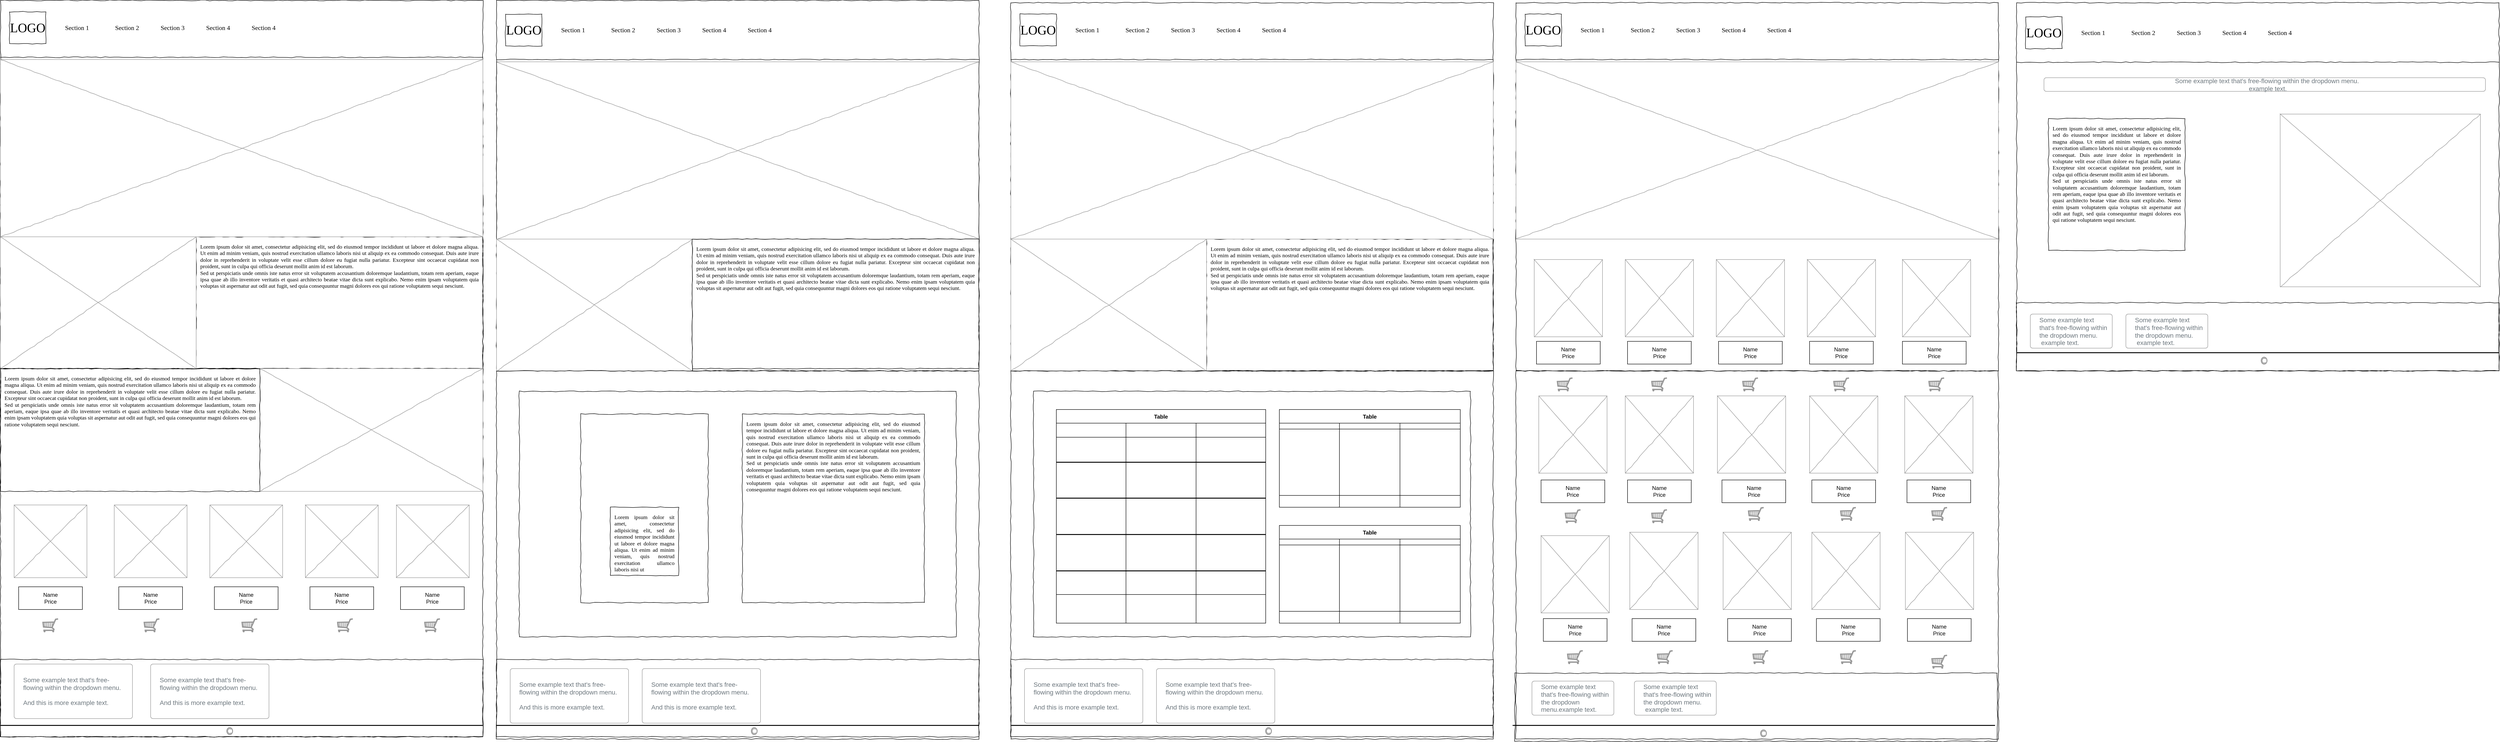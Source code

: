 <mxfile version="14.8.0" type="github">
  <diagram name="Page-1" id="03018318-947c-dd8e-b7a3-06fadd420f32">
    <mxGraphModel dx="2255" dy="2060" grid="1" gridSize="10" guides="1" tooltips="1" connect="1" arrows="1" fold="1" page="1" pageScale="1" pageWidth="1100" pageHeight="850" background="none" math="0" shadow="0">
      <root>
        <mxCell id="0" />
        <mxCell id="1" parent="0" />
        <mxCell id="n0nTAyYJJFNGsRvzGMWB-294" value="" style="whiteSpace=wrap;html=1;rounded=0;shadow=0;labelBackgroundColor=none;strokeColor=#000000;strokeWidth=1;fillColor=none;fontFamily=Verdana;fontSize=12;fontColor=#000000;align=center;comic=1;" vertex="1" parent="1">
          <mxGeometry x="4450" y="25" width="1060" height="810" as="geometry" />
        </mxCell>
        <mxCell id="677b7b8949515195-1" value="" style="whiteSpace=wrap;html=1;rounded=0;shadow=0;labelBackgroundColor=none;strokeColor=#000000;strokeWidth=1;fillColor=none;fontFamily=Verdana;fontSize=12;fontColor=#000000;align=center;comic=1;" parent="1" vertex="1">
          <mxGeometry x="20" y="20" width="1060" height="810" as="geometry" />
        </mxCell>
        <mxCell id="677b7b8949515195-2" value="LOGO" style="whiteSpace=wrap;html=1;rounded=0;shadow=0;labelBackgroundColor=none;strokeWidth=1;fontFamily=Verdana;fontSize=28;align=center;comic=1;" parent="1" vertex="1">
          <mxGeometry x="40" y="45" width="80" height="70" as="geometry" />
        </mxCell>
        <mxCell id="677b7b8949515195-9" value="" style="line;strokeWidth=1;html=1;rounded=0;shadow=0;labelBackgroundColor=none;fillColor=none;fontFamily=Verdana;fontSize=14;fontColor=#000000;align=center;comic=1;" parent="1" vertex="1">
          <mxGeometry x="20" y="140" width="1060" height="10" as="geometry" />
        </mxCell>
        <mxCell id="677b7b8949515195-11" value="Section 1" style="text;html=1;points=[];align=left;verticalAlign=top;spacingTop=-4;fontSize=14;fontFamily=Verdana" parent="1" vertex="1">
          <mxGeometry x="160" y="70" width="60" height="20" as="geometry" />
        </mxCell>
        <mxCell id="677b7b8949515195-12" value="Section 2" style="text;html=1;points=[];align=left;verticalAlign=top;spacingTop=-4;fontSize=14;fontFamily=Verdana" parent="1" vertex="1">
          <mxGeometry x="270" y="70" width="60" height="20" as="geometry" />
        </mxCell>
        <mxCell id="677b7b8949515195-13" value="Section 3" style="text;html=1;points=[];align=left;verticalAlign=top;spacingTop=-4;fontSize=14;fontFamily=Verdana" parent="1" vertex="1">
          <mxGeometry x="370" y="70" width="60" height="20" as="geometry" />
        </mxCell>
        <mxCell id="677b7b8949515195-14" value="Section 4" style="text;html=1;points=[];align=left;verticalAlign=top;spacingTop=-4;fontSize=14;fontFamily=Verdana" parent="1" vertex="1">
          <mxGeometry x="470" y="70" width="60" height="20" as="geometry" />
        </mxCell>
        <mxCell id="677b7b8949515195-15" value="&lt;div style=&quot;text-align: justify&quot;&gt;&lt;span&gt;Lorem ipsum dolor sit amet, consectetur adipisicing elit, sed do eiusmod tempor incididunt ut labore et dolore magna aliqua. Ut enim ad minim veniam, quis nostrud exercitation ullamco laboris nisi ut aliquip ex ea commodo consequat. Duis aute irure dolor in reprehenderit in voluptate velit esse cillum dolore eu fugiat nulla pariatur. Excepteur sint occaecat cupidatat non proident, sunt in culpa qui officia deserunt mollit anim id est laborum.&lt;/span&gt;&lt;/div&gt;&lt;div style=&quot;text-align: justify&quot;&gt;&lt;span&gt;Sed ut perspiciatis unde omnis iste natus error sit voluptatem accusantium doloremque laudantium, totam rem aperiam, eaque ipsa quae ab illo inventore veritatis et quasi architecto beatae vitae dicta sunt explicabo. Nemo enim ipsam voluptatem quia voluptas sit aspernatur aut odit aut fugit, sed quia consequuntur magni dolores eos qui ratione voluptatem sequi nesciunt.&amp;nbsp;&lt;/span&gt;&lt;/div&gt;" style="whiteSpace=wrap;html=1;rounded=0;shadow=0;labelBackgroundColor=none;strokeWidth=1;fillColor=none;fontFamily=Verdana;fontSize=12;align=center;verticalAlign=top;spacing=10;comic=1;" parent="1" vertex="1">
          <mxGeometry x="450" y="540" width="630" height="290" as="geometry" />
        </mxCell>
        <mxCell id="677b7b8949515195-16" value="" style="verticalLabelPosition=bottom;shadow=0;dashed=0;align=center;html=1;verticalAlign=top;strokeWidth=1;shape=mxgraph.mockup.graphics.simpleIcon;strokeColor=#999999;rounded=0;labelBackgroundColor=none;fontFamily=Verdana;fontSize=14;fontColor=#000000;comic=1;" parent="1" vertex="1">
          <mxGeometry x="20" y="150" width="1060" height="390" as="geometry" />
        </mxCell>
        <mxCell id="n0nTAyYJJFNGsRvzGMWB-1" value="Section 4" style="text;html=1;points=[];align=left;verticalAlign=top;spacingTop=-4;fontSize=14;fontFamily=Verdana" vertex="1" parent="1">
          <mxGeometry x="570" y="70" width="60" height="20" as="geometry" />
        </mxCell>
        <mxCell id="n0nTAyYJJFNGsRvzGMWB-3" value="" style="shape=image;html=1;verticalAlign=top;verticalLabelPosition=bottom;labelBackgroundColor=#ffffff;imageAspect=0;aspect=fixed;image=https://cdn3.iconfinder.com/data/icons/2018-social-media-logotypes/1000/2018_social_media_popular_app_logo_instagram-128.png" vertex="1" parent="1">
          <mxGeometry x="840" y="59.5" width="40" height="40" as="geometry" />
        </mxCell>
        <mxCell id="n0nTAyYJJFNGsRvzGMWB-6" value="" style="shape=image;html=1;verticalAlign=top;verticalLabelPosition=bottom;labelBackgroundColor=#ffffff;imageAspect=0;aspect=fixed;image=https://cdn4.iconfinder.com/data/icons/ionicons/512/icon-social-twitter-128.png" vertex="1" parent="1">
          <mxGeometry x="920" y="56" width="48" height="48" as="geometry" />
        </mxCell>
        <mxCell id="n0nTAyYJJFNGsRvzGMWB-7" value="" style="shape=image;html=1;verticalAlign=top;verticalLabelPosition=bottom;labelBackgroundColor=#ffffff;imageAspect=0;aspect=fixed;image=https://cdn2.iconfinder.com/data/icons/social-media-2189/48/1-Facebook-128.png" vertex="1" parent="1">
          <mxGeometry x="1000" y="59.5" width="39" height="39" as="geometry" />
        </mxCell>
        <mxCell id="n0nTAyYJJFNGsRvzGMWB-9" value="" style="verticalLabelPosition=bottom;shadow=0;dashed=0;align=center;html=1;verticalAlign=top;strokeWidth=1;shape=mxgraph.mockup.graphics.simpleIcon;strokeColor=#999999;rounded=0;labelBackgroundColor=none;fontFamily=Verdana;fontSize=14;fontColor=#000000;comic=1;" vertex="1" parent="1">
          <mxGeometry x="20" y="540" width="430" height="290" as="geometry" />
        </mxCell>
        <mxCell id="n0nTAyYJJFNGsRvzGMWB-10" value="" style="whiteSpace=wrap;html=1;rounded=0;shadow=0;labelBackgroundColor=none;strokeColor=#000000;strokeWidth=1;fillColor=none;fontFamily=Verdana;fontSize=12;fontColor=#000000;align=center;comic=1;" vertex="1" parent="1">
          <mxGeometry x="20" y="830" width="1060" height="810" as="geometry" />
        </mxCell>
        <mxCell id="n0nTAyYJJFNGsRvzGMWB-18" value="" style="verticalLabelPosition=bottom;shadow=0;dashed=0;align=center;html=1;verticalAlign=top;strokeWidth=1;shape=mxgraph.mockup.graphics.simpleIcon;strokeColor=#999999;rounded=0;labelBackgroundColor=none;fontFamily=Verdana;fontSize=14;fontColor=#000000;comic=1;" vertex="1" parent="1">
          <mxGeometry x="590" y="830" width="490" height="270" as="geometry" />
        </mxCell>
        <mxCell id="n0nTAyYJJFNGsRvzGMWB-23" value="" style="verticalLabelPosition=bottom;shadow=0;dashed=0;align=center;html=1;verticalAlign=top;strokeWidth=1;shape=mxgraph.mockup.graphics.simpleIcon;strokeColor=#999999;rounded=0;labelBackgroundColor=none;fontFamily=Verdana;fontSize=14;fontColor=#000000;comic=1;" vertex="1" parent="1">
          <mxGeometry x="50" y="1130" width="160" height="160" as="geometry" />
        </mxCell>
        <mxCell id="n0nTAyYJJFNGsRvzGMWB-24" value="&lt;div style=&quot;text-align: justify&quot;&gt;&lt;span&gt;Lorem ipsum dolor sit amet, consectetur adipisicing elit, sed do eiusmod tempor incididunt ut labore et dolore magna aliqua. Ut enim ad minim veniam, quis nostrud exercitation ullamco laboris nisi ut aliquip ex ea commodo consequat. Duis aute irure dolor in reprehenderit in voluptate velit esse cillum dolore eu fugiat nulla pariatur. Excepteur sint occaecat cupidatat non proident, sunt in culpa qui officia deserunt mollit anim id est laborum.&lt;/span&gt;&lt;/div&gt;&lt;div style=&quot;text-align: justify&quot;&gt;&lt;span&gt;Sed ut perspiciatis unde omnis iste natus error sit voluptatem accusantium doloremque laudantium, totam rem aperiam, eaque ipsa quae ab illo inventore veritatis et quasi architecto beatae vitae dicta sunt explicabo. Nemo enim ipsam voluptatem quia voluptas sit aspernatur aut odit aut fugit, sed quia consequuntur magni dolores eos qui ratione voluptatem sequi nesciunt.&amp;nbsp;&lt;/span&gt;&lt;/div&gt;" style="whiteSpace=wrap;html=1;rounded=0;shadow=0;labelBackgroundColor=none;strokeWidth=1;fillColor=none;fontFamily=Verdana;fontSize=12;align=center;verticalAlign=top;spacing=10;comic=1;" vertex="1" parent="1">
          <mxGeometry x="20" y="830" width="570" height="270" as="geometry" />
        </mxCell>
        <mxCell id="n0nTAyYJJFNGsRvzGMWB-25" value="" style="verticalLabelPosition=bottom;shadow=0;dashed=0;align=center;html=1;verticalAlign=top;strokeWidth=1;shape=mxgraph.mockup.graphics.simpleIcon;strokeColor=#999999;rounded=0;labelBackgroundColor=none;fontFamily=Verdana;fontSize=14;fontColor=#000000;comic=1;" vertex="1" parent="1">
          <mxGeometry x="270" y="1130" width="160" height="160" as="geometry" />
        </mxCell>
        <mxCell id="n0nTAyYJJFNGsRvzGMWB-26" value="" style="verticalLabelPosition=bottom;shadow=0;dashed=0;align=center;html=1;verticalAlign=top;strokeWidth=1;shape=mxgraph.mockup.graphics.simpleIcon;strokeColor=#999999;rounded=0;labelBackgroundColor=none;fontFamily=Verdana;fontSize=14;fontColor=#000000;comic=1;" vertex="1" parent="1">
          <mxGeometry x="480" y="1130" width="160" height="160" as="geometry" />
        </mxCell>
        <mxCell id="n0nTAyYJJFNGsRvzGMWB-27" value="" style="verticalLabelPosition=bottom;shadow=0;dashed=0;align=center;html=1;verticalAlign=top;strokeWidth=1;shape=mxgraph.mockup.graphics.simpleIcon;strokeColor=#999999;rounded=0;labelBackgroundColor=none;fontFamily=Verdana;fontSize=14;fontColor=#000000;comic=1;" vertex="1" parent="1">
          <mxGeometry x="690" y="1130" width="160" height="160" as="geometry" />
        </mxCell>
        <mxCell id="n0nTAyYJJFNGsRvzGMWB-28" value="" style="verticalLabelPosition=bottom;shadow=0;dashed=0;align=center;html=1;verticalAlign=top;strokeWidth=1;shape=mxgraph.mockup.graphics.simpleIcon;strokeColor=#999999;rounded=0;labelBackgroundColor=none;fontFamily=Verdana;fontSize=14;fontColor=#000000;comic=1;" vertex="1" parent="1">
          <mxGeometry x="890" y="1130" width="160" height="160" as="geometry" />
        </mxCell>
        <mxCell id="n0nTAyYJJFNGsRvzGMWB-29" value="Name&lt;br&gt;Price" style="rounded=0;whiteSpace=wrap;html=1;" vertex="1" parent="1">
          <mxGeometry x="60" y="1310" width="140" height="50" as="geometry" />
        </mxCell>
        <mxCell id="n0nTAyYJJFNGsRvzGMWB-30" value="" style="verticalLabelPosition=bottom;shadow=0;dashed=0;align=center;html=1;verticalAlign=top;strokeWidth=1;shape=mxgraph.mockup.misc.shoppingCart;strokeColor=#999999;" vertex="1" parent="1">
          <mxGeometry x="112.5" y="1380" width="35" height="30" as="geometry" />
        </mxCell>
        <mxCell id="n0nTAyYJJFNGsRvzGMWB-31" value="Name&lt;br&gt;Price" style="rounded=0;whiteSpace=wrap;html=1;" vertex="1" parent="1">
          <mxGeometry x="280" y="1310" width="140" height="50" as="geometry" />
        </mxCell>
        <mxCell id="n0nTAyYJJFNGsRvzGMWB-32" value="Name&lt;br&gt;Price" style="rounded=0;whiteSpace=wrap;html=1;" vertex="1" parent="1">
          <mxGeometry x="490" y="1310" width="140" height="50" as="geometry" />
        </mxCell>
        <mxCell id="n0nTAyYJJFNGsRvzGMWB-33" value="Name&lt;br&gt;Price" style="rounded=0;whiteSpace=wrap;html=1;" vertex="1" parent="1">
          <mxGeometry x="700" y="1310" width="140" height="50" as="geometry" />
        </mxCell>
        <mxCell id="n0nTAyYJJFNGsRvzGMWB-34" value="Name&lt;br&gt;Price" style="rounded=0;whiteSpace=wrap;html=1;" vertex="1" parent="1">
          <mxGeometry x="899" y="1310" width="140" height="50" as="geometry" />
        </mxCell>
        <mxCell id="n0nTAyYJJFNGsRvzGMWB-35" value="" style="verticalLabelPosition=bottom;shadow=0;dashed=0;align=center;html=1;verticalAlign=top;strokeWidth=1;shape=mxgraph.mockup.misc.shoppingCart;strokeColor=#999999;" vertex="1" parent="1">
          <mxGeometry x="335" y="1380" width="35" height="30" as="geometry" />
        </mxCell>
        <mxCell id="n0nTAyYJJFNGsRvzGMWB-36" value="" style="verticalLabelPosition=bottom;shadow=0;dashed=0;align=center;html=1;verticalAlign=top;strokeWidth=1;shape=mxgraph.mockup.misc.shoppingCart;strokeColor=#999999;" vertex="1" parent="1">
          <mxGeometry x="550" y="1380" width="35" height="30" as="geometry" />
        </mxCell>
        <mxCell id="n0nTAyYJJFNGsRvzGMWB-37" value="" style="verticalLabelPosition=bottom;shadow=0;dashed=0;align=center;html=1;verticalAlign=top;strokeWidth=1;shape=mxgraph.mockup.misc.shoppingCart;strokeColor=#999999;" vertex="1" parent="1">
          <mxGeometry x="760" y="1380" width="35" height="30" as="geometry" />
        </mxCell>
        <mxCell id="n0nTAyYJJFNGsRvzGMWB-38" value="" style="verticalLabelPosition=bottom;shadow=0;dashed=0;align=center;html=1;verticalAlign=top;strokeWidth=1;shape=mxgraph.mockup.misc.shoppingCart;strokeColor=#999999;" vertex="1" parent="1">
          <mxGeometry x="951.5" y="1380" width="35" height="30" as="geometry" />
        </mxCell>
        <mxCell id="n0nTAyYJJFNGsRvzGMWB-43" value="&lt;div style=&quot;text-align: justify&quot;&gt;&lt;br&gt;&lt;/div&gt;" style="whiteSpace=wrap;html=1;rounded=0;shadow=0;labelBackgroundColor=none;strokeWidth=1;fillColor=none;fontFamily=Verdana;fontSize=12;align=center;verticalAlign=top;spacing=10;comic=1;" vertex="1" parent="1">
          <mxGeometry x="20" y="1470" width="1060" height="170" as="geometry" />
        </mxCell>
        <mxCell id="n0nTAyYJJFNGsRvzGMWB-46" value="Some example text that&#39;s free-flowing within the dropdown menu.&lt;br style=&quot;font-size: 14px&quot;&gt;&lt;br style=&quot;font-size: 14px&quot;&gt;And this is more example text." style="html=1;shadow=0;dashed=0;shape=mxgraph.bootstrap.rrect;rSize=5;strokeColor=#999999;strokeWidth=1;fillColor=#FFFFFF;fontColor=#6C767D;whiteSpace=wrap;align=left;verticalAlign=middle;spacingLeft=10;fontSize=14;spacing=10;" vertex="1" parent="1">
          <mxGeometry x="50" y="1480" width="260" height="120" as="geometry" />
        </mxCell>
        <mxCell id="n0nTAyYJJFNGsRvzGMWB-47" value="Some example text that&#39;s free-flowing within the dropdown menu.&lt;br style=&quot;font-size: 14px&quot;&gt;&lt;br style=&quot;font-size: 14px&quot;&gt;And this is more example text." style="html=1;shadow=0;dashed=0;shape=mxgraph.bootstrap.rrect;rSize=5;strokeColor=#999999;strokeWidth=1;fillColor=#FFFFFF;fontColor=#6C767D;whiteSpace=wrap;align=left;verticalAlign=middle;spacingLeft=10;fontSize=14;spacing=10;" vertex="1" parent="1">
          <mxGeometry x="350" y="1480" width="260" height="120" as="geometry" />
        </mxCell>
        <mxCell id="n0nTAyYJJFNGsRvzGMWB-48" value="" style="line;strokeWidth=2;html=1;" vertex="1" parent="1">
          <mxGeometry x="20" y="1610" width="1060" height="10" as="geometry" />
        </mxCell>
        <mxCell id="n0nTAyYJJFNGsRvzGMWB-49" value="" style="strokeColor=#999999;verticalLabelPosition=bottom;shadow=0;dashed=0;verticalAlign=top;strokeWidth=2;html=1;shape=mxgraph.mockup.misc.copyrightIcon;" vertex="1" parent="1">
          <mxGeometry x="517.5" y="1620" width="12.5" height="15" as="geometry" />
        </mxCell>
        <mxCell id="n0nTAyYJJFNGsRvzGMWB-50" value="LOGO" style="whiteSpace=wrap;html=1;rounded=0;shadow=0;labelBackgroundColor=none;strokeWidth=1;fontFamily=Verdana;fontSize=28;align=center;comic=1;" vertex="1" parent="1">
          <mxGeometry x="1130" y="50" width="80" height="70" as="geometry" />
        </mxCell>
        <mxCell id="n0nTAyYJJFNGsRvzGMWB-51" value="" style="line;strokeWidth=1;html=1;rounded=0;shadow=0;labelBackgroundColor=none;fillColor=none;fontFamily=Verdana;fontSize=14;fontColor=#000000;align=center;comic=1;" vertex="1" parent="1">
          <mxGeometry x="1110" y="145" width="1060" height="10" as="geometry" />
        </mxCell>
        <mxCell id="n0nTAyYJJFNGsRvzGMWB-52" value="Section 1" style="text;html=1;points=[];align=left;verticalAlign=top;spacingTop=-4;fontSize=14;fontFamily=Verdana" vertex="1" parent="1">
          <mxGeometry x="1250" y="75" width="60" height="20" as="geometry" />
        </mxCell>
        <mxCell id="n0nTAyYJJFNGsRvzGMWB-53" value="Section 2" style="text;html=1;points=[];align=left;verticalAlign=top;spacingTop=-4;fontSize=14;fontFamily=Verdana" vertex="1" parent="1">
          <mxGeometry x="1360" y="75" width="60" height="20" as="geometry" />
        </mxCell>
        <mxCell id="n0nTAyYJJFNGsRvzGMWB-54" value="Section 3" style="text;html=1;points=[];align=left;verticalAlign=top;spacingTop=-4;fontSize=14;fontFamily=Verdana" vertex="1" parent="1">
          <mxGeometry x="1460" y="75" width="60" height="20" as="geometry" />
        </mxCell>
        <mxCell id="n0nTAyYJJFNGsRvzGMWB-55" value="Section 4" style="text;html=1;points=[];align=left;verticalAlign=top;spacingTop=-4;fontSize=14;fontFamily=Verdana" vertex="1" parent="1">
          <mxGeometry x="1560" y="75" width="60" height="20" as="geometry" />
        </mxCell>
        <mxCell id="n0nTAyYJJFNGsRvzGMWB-56" value="" style="verticalLabelPosition=bottom;shadow=0;dashed=0;align=center;html=1;verticalAlign=top;strokeWidth=1;shape=mxgraph.mockup.graphics.simpleIcon;strokeColor=#999999;rounded=0;labelBackgroundColor=none;fontFamily=Verdana;fontSize=14;fontColor=#000000;comic=1;" vertex="1" parent="1">
          <mxGeometry x="1110" y="155" width="1060" height="390" as="geometry" />
        </mxCell>
        <mxCell id="n0nTAyYJJFNGsRvzGMWB-57" value="Section 4" style="text;html=1;points=[];align=left;verticalAlign=top;spacingTop=-4;fontSize=14;fontFamily=Verdana" vertex="1" parent="1">
          <mxGeometry x="1660" y="75" width="60" height="20" as="geometry" />
        </mxCell>
        <mxCell id="n0nTAyYJJFNGsRvzGMWB-58" value="" style="shape=image;html=1;verticalAlign=top;verticalLabelPosition=bottom;labelBackgroundColor=#ffffff;imageAspect=0;aspect=fixed;image=https://cdn3.iconfinder.com/data/icons/2018-social-media-logotypes/1000/2018_social_media_popular_app_logo_instagram-128.png" vertex="1" parent="1">
          <mxGeometry x="1930" y="64.5" width="40" height="40" as="geometry" />
        </mxCell>
        <mxCell id="n0nTAyYJJFNGsRvzGMWB-59" value="" style="shape=image;html=1;verticalAlign=top;verticalLabelPosition=bottom;labelBackgroundColor=#ffffff;imageAspect=0;aspect=fixed;image=https://cdn4.iconfinder.com/data/icons/ionicons/512/icon-social-twitter-128.png" vertex="1" parent="1">
          <mxGeometry x="2010" y="61" width="48" height="48" as="geometry" />
        </mxCell>
        <mxCell id="n0nTAyYJJFNGsRvzGMWB-60" value="" style="shape=image;html=1;verticalAlign=top;verticalLabelPosition=bottom;labelBackgroundColor=#ffffff;imageAspect=0;aspect=fixed;image=https://cdn2.iconfinder.com/data/icons/social-media-2189/48/1-Facebook-128.png" vertex="1" parent="1">
          <mxGeometry x="2090" y="64.5" width="39" height="39" as="geometry" />
        </mxCell>
        <mxCell id="n0nTAyYJJFNGsRvzGMWB-61" value="" style="whiteSpace=wrap;html=1;rounded=0;shadow=0;labelBackgroundColor=none;strokeColor=#000000;strokeWidth=1;fillColor=none;fontFamily=Verdana;fontSize=12;fontColor=#000000;align=center;comic=1;" vertex="1" parent="1">
          <mxGeometry x="1110" y="20" width="1060" height="810" as="geometry" />
        </mxCell>
        <mxCell id="n0nTAyYJJFNGsRvzGMWB-62" value="" style="verticalLabelPosition=bottom;shadow=0;dashed=0;align=center;html=1;verticalAlign=top;strokeWidth=1;shape=mxgraph.mockup.graphics.simpleIcon;strokeColor=#999999;rounded=0;labelBackgroundColor=none;fontFamily=Verdana;fontSize=14;fontColor=#000000;comic=1;" vertex="1" parent="1">
          <mxGeometry x="1110" y="545" width="430" height="290" as="geometry" />
        </mxCell>
        <mxCell id="n0nTAyYJJFNGsRvzGMWB-63" value="&lt;div style=&quot;text-align: justify&quot;&gt;&lt;span&gt;Lorem ipsum dolor sit amet, consectetur adipisicing elit, sed do eiusmod tempor incididunt ut labore et dolore magna aliqua. Ut enim ad minim veniam, quis nostrud exercitation ullamco laboris nisi ut aliquip ex ea commodo consequat. Duis aute irure dolor in reprehenderit in voluptate velit esse cillum dolore eu fugiat nulla pariatur. Excepteur sint occaecat cupidatat non proident, sunt in culpa qui officia deserunt mollit anim id est laborum.&lt;/span&gt;&lt;/div&gt;&lt;div style=&quot;text-align: justify&quot;&gt;&lt;span&gt;Sed ut perspiciatis unde omnis iste natus error sit voluptatem accusantium doloremque laudantium, totam rem aperiam, eaque ipsa quae ab illo inventore veritatis et quasi architecto beatae vitae dicta sunt explicabo. Nemo enim ipsam voluptatem quia voluptas sit aspernatur aut odit aut fugit, sed quia consequuntur magni dolores eos qui ratione voluptatem sequi nesciunt.&amp;nbsp;&lt;/span&gt;&lt;/div&gt;" style="whiteSpace=wrap;html=1;rounded=0;shadow=0;labelBackgroundColor=none;strokeWidth=1;fillColor=none;fontFamily=Verdana;fontSize=12;align=center;verticalAlign=top;spacing=10;comic=1;" vertex="1" parent="1">
          <mxGeometry x="1540" y="545" width="630" height="290" as="geometry" />
        </mxCell>
        <mxCell id="n0nTAyYJJFNGsRvzGMWB-75" value="" style="whiteSpace=wrap;html=1;rounded=0;shadow=0;labelBackgroundColor=none;strokeColor=#000000;strokeWidth=1;fillColor=none;fontFamily=Verdana;fontSize=12;fontColor=#000000;align=center;comic=1;" vertex="1" parent="1">
          <mxGeometry x="1110" y="835" width="1060" height="810" as="geometry" />
        </mxCell>
        <mxCell id="n0nTAyYJJFNGsRvzGMWB-78" value="" style="whiteSpace=wrap;html=1;rounded=0;shadow=0;labelBackgroundColor=none;strokeColor=#000000;strokeWidth=1;fillColor=none;fontFamily=Verdana;fontSize=12;fontColor=#000000;align=center;comic=1;" vertex="1" parent="1">
          <mxGeometry x="3350" y="835" width="1060" height="810" as="geometry" />
        </mxCell>
        <mxCell id="n0nTAyYJJFNGsRvzGMWB-79" value="" style="whiteSpace=wrap;html=1;rounded=0;shadow=0;labelBackgroundColor=none;strokeColor=#000000;strokeWidth=1;fillColor=none;fontFamily=Verdana;fontSize=12;fontColor=#000000;align=center;comic=1;" vertex="1" parent="1">
          <mxGeometry x="1160" y="880" width="960" height="540" as="geometry" />
        </mxCell>
        <mxCell id="n0nTAyYJJFNGsRvzGMWB-80" value="" style="whiteSpace=wrap;html=1;rounded=0;shadow=0;labelBackgroundColor=none;strokeColor=#000000;strokeWidth=1;fillColor=none;fontFamily=Verdana;fontSize=12;fontColor=#000000;align=center;comic=1;" vertex="1" parent="1">
          <mxGeometry x="1295" y="930" width="280" height="415" as="geometry" />
        </mxCell>
        <mxCell id="n0nTAyYJJFNGsRvzGMWB-81" value="&lt;div style=&quot;text-align: justify&quot;&gt;&lt;span&gt;Lorem ipsum dolor sit amet, consectetur adipisicing elit, sed do eiusmod tempor incididunt ut labore et dolore magna aliqua. Ut enim ad minim veniam, quis nostrud exercitation ullamco laboris nisi ut aliquip ex ea commodo consequat. Duis aute irure dolor in reprehenderit in voluptate velit esse cillum dolore eu fugiat nulla pariatur. Excepteur sint occaecat cupidatat non proident, sunt in culpa qui officia deserunt mollit anim id est laborum.&lt;/span&gt;&lt;/div&gt;&lt;div style=&quot;text-align: justify&quot;&gt;&lt;span&gt;Sed ut perspiciatis unde omnis iste natus error sit voluptatem accusantium doloremque laudantium, totam rem aperiam, eaque ipsa quae ab illo inventore veritatis et quasi architecto beatae vitae dicta sunt explicabo. Nemo enim ipsam voluptatem quia voluptas sit aspernatur aut odit aut fugit, sed quia consequuntur magni dolores eos qui ratione voluptatem sequi nesciunt.&amp;nbsp;&lt;/span&gt;&lt;/div&gt;" style="whiteSpace=wrap;html=1;rounded=0;shadow=0;labelBackgroundColor=none;strokeWidth=1;fillColor=none;fontFamily=Verdana;fontSize=12;align=center;verticalAlign=top;spacing=10;comic=1;" vertex="1" parent="1">
          <mxGeometry x="1650" y="930" width="400" height="415" as="geometry" />
        </mxCell>
        <mxCell id="n0nTAyYJJFNGsRvzGMWB-82" value="" style="shape=image;html=1;verticalAlign=top;verticalLabelPosition=bottom;labelBackgroundColor=#ffffff;imageAspect=0;aspect=fixed;image=https://cdn1.iconfinder.com/data/icons/web-and-mobile-in-square/100/WebInSquare_1.5EXTENDED-24-128.png" vertex="1" parent="1">
          <mxGeometry x="1371" y="972" width="128" height="128" as="geometry" />
        </mxCell>
        <mxCell id="n0nTAyYJJFNGsRvzGMWB-83" value="&lt;div style=&quot;text-align: justify&quot;&gt;&lt;span&gt;Lorem ipsum dolor sit amet, consectetur adipisicing elit, sed do eiusmod tempor incididunt ut labore et dolore magna aliqua. Ut enim ad minim veniam, quis nostrud exercitation ullamco laboris nisi ut&amp;nbsp;&lt;/span&gt;&lt;/div&gt;" style="whiteSpace=wrap;html=1;rounded=0;shadow=0;labelBackgroundColor=none;strokeWidth=1;fillColor=none;fontFamily=Verdana;fontSize=12;align=center;verticalAlign=top;spacing=10;comic=1;" vertex="1" parent="1">
          <mxGeometry x="1360" y="1135" width="150" height="150" as="geometry" />
        </mxCell>
        <mxCell id="n0nTAyYJJFNGsRvzGMWB-84" value="&lt;div style=&quot;text-align: justify&quot;&gt;&lt;br&gt;&lt;/div&gt;" style="whiteSpace=wrap;html=1;rounded=0;shadow=0;labelBackgroundColor=none;strokeWidth=1;fillColor=none;fontFamily=Verdana;fontSize=12;align=center;verticalAlign=top;spacing=10;comic=1;" vertex="1" parent="1">
          <mxGeometry x="1110" y="1470" width="1060" height="170" as="geometry" />
        </mxCell>
        <mxCell id="n0nTAyYJJFNGsRvzGMWB-85" value="Some example text that&#39;s free-flowing within the dropdown menu.&lt;br style=&quot;font-size: 14px&quot;&gt;&lt;br style=&quot;font-size: 14px&quot;&gt;And this is more example text." style="html=1;shadow=0;dashed=0;shape=mxgraph.bootstrap.rrect;rSize=5;strokeColor=#999999;strokeWidth=1;fillColor=#FFFFFF;fontColor=#6C767D;whiteSpace=wrap;align=left;verticalAlign=middle;spacingLeft=10;fontSize=14;spacing=10;" vertex="1" parent="1">
          <mxGeometry x="1140" y="1490" width="260" height="120" as="geometry" />
        </mxCell>
        <mxCell id="n0nTAyYJJFNGsRvzGMWB-86" value="Some example text that&#39;s free-flowing within the dropdown menu.&lt;br style=&quot;font-size: 14px&quot;&gt;&lt;br style=&quot;font-size: 14px&quot;&gt;And this is more example text." style="html=1;shadow=0;dashed=0;shape=mxgraph.bootstrap.rrect;rSize=5;strokeColor=#999999;strokeWidth=1;fillColor=#FFFFFF;fontColor=#6C767D;whiteSpace=wrap;align=left;verticalAlign=middle;spacingLeft=10;fontSize=14;spacing=10;" vertex="1" parent="1">
          <mxGeometry x="1430" y="1490" width="260" height="120" as="geometry" />
        </mxCell>
        <mxCell id="n0nTAyYJJFNGsRvzGMWB-87" value="" style="line;strokeWidth=2;html=1;" vertex="1" parent="1">
          <mxGeometry x="1110" y="1610" width="1060" height="10" as="geometry" />
        </mxCell>
        <mxCell id="n0nTAyYJJFNGsRvzGMWB-108" value="" style="strokeColor=#999999;verticalLabelPosition=bottom;shadow=0;dashed=0;verticalAlign=top;strokeWidth=2;html=1;shape=mxgraph.mockup.misc.copyrightIcon;" vertex="1" parent="1">
          <mxGeometry x="1670" y="1620" width="12.5" height="15" as="geometry" />
        </mxCell>
        <mxCell id="n0nTAyYJJFNGsRvzGMWB-109" value="" style="whiteSpace=wrap;html=1;rounded=0;shadow=0;labelBackgroundColor=none;strokeColor=#000000;strokeWidth=1;fillColor=none;fontFamily=Verdana;fontSize=12;fontColor=#000000;align=center;comic=1;" vertex="1" parent="1">
          <mxGeometry x="2240" y="25" width="1060" height="810" as="geometry" />
        </mxCell>
        <mxCell id="n0nTAyYJJFNGsRvzGMWB-110" value="LOGO" style="whiteSpace=wrap;html=1;rounded=0;shadow=0;labelBackgroundColor=none;strokeWidth=1;fontFamily=Verdana;fontSize=28;align=center;comic=1;" vertex="1" parent="1">
          <mxGeometry x="2260" y="50" width="80" height="70" as="geometry" />
        </mxCell>
        <mxCell id="n0nTAyYJJFNGsRvzGMWB-111" value="" style="line;strokeWidth=1;html=1;rounded=0;shadow=0;labelBackgroundColor=none;fillColor=none;fontFamily=Verdana;fontSize=14;fontColor=#000000;align=center;comic=1;" vertex="1" parent="1">
          <mxGeometry x="2240" y="145" width="1060" height="10" as="geometry" />
        </mxCell>
        <mxCell id="n0nTAyYJJFNGsRvzGMWB-112" value="Section 1" style="text;html=1;points=[];align=left;verticalAlign=top;spacingTop=-4;fontSize=14;fontFamily=Verdana" vertex="1" parent="1">
          <mxGeometry x="2380" y="75" width="60" height="20" as="geometry" />
        </mxCell>
        <mxCell id="n0nTAyYJJFNGsRvzGMWB-113" value="Section 2" style="text;html=1;points=[];align=left;verticalAlign=top;spacingTop=-4;fontSize=14;fontFamily=Verdana" vertex="1" parent="1">
          <mxGeometry x="2490" y="75" width="60" height="20" as="geometry" />
        </mxCell>
        <mxCell id="n0nTAyYJJFNGsRvzGMWB-114" value="Section 3" style="text;html=1;points=[];align=left;verticalAlign=top;spacingTop=-4;fontSize=14;fontFamily=Verdana" vertex="1" parent="1">
          <mxGeometry x="2590" y="75" width="60" height="20" as="geometry" />
        </mxCell>
        <mxCell id="n0nTAyYJJFNGsRvzGMWB-115" value="Section 4" style="text;html=1;points=[];align=left;verticalAlign=top;spacingTop=-4;fontSize=14;fontFamily=Verdana" vertex="1" parent="1">
          <mxGeometry x="2690" y="75" width="60" height="20" as="geometry" />
        </mxCell>
        <mxCell id="n0nTAyYJJFNGsRvzGMWB-116" value="&lt;div style=&quot;text-align: justify&quot;&gt;&lt;span&gt;Lorem ipsum dolor sit amet, consectetur adipisicing elit, sed do eiusmod tempor incididunt ut labore et dolore magna aliqua. Ut enim ad minim veniam, quis nostrud exercitation ullamco laboris nisi ut aliquip ex ea commodo consequat. Duis aute irure dolor in reprehenderit in voluptate velit esse cillum dolore eu fugiat nulla pariatur. Excepteur sint occaecat cupidatat non proident, sunt in culpa qui officia deserunt mollit anim id est laborum.&lt;/span&gt;&lt;/div&gt;&lt;div style=&quot;text-align: justify&quot;&gt;&lt;span&gt;Sed ut perspiciatis unde omnis iste natus error sit voluptatem accusantium doloremque laudantium, totam rem aperiam, eaque ipsa quae ab illo inventore veritatis et quasi architecto beatae vitae dicta sunt explicabo. Nemo enim ipsam voluptatem quia voluptas sit aspernatur aut odit aut fugit, sed quia consequuntur magni dolores eos qui ratione voluptatem sequi nesciunt.&amp;nbsp;&lt;/span&gt;&lt;/div&gt;" style="whiteSpace=wrap;html=1;rounded=0;shadow=0;labelBackgroundColor=none;strokeWidth=1;fillColor=none;fontFamily=Verdana;fontSize=12;align=center;verticalAlign=top;spacing=10;comic=1;" vertex="1" parent="1">
          <mxGeometry x="2670" y="545" width="630" height="290" as="geometry" />
        </mxCell>
        <mxCell id="n0nTAyYJJFNGsRvzGMWB-117" value="" style="verticalLabelPosition=bottom;shadow=0;dashed=0;align=center;html=1;verticalAlign=top;strokeWidth=1;shape=mxgraph.mockup.graphics.simpleIcon;strokeColor=#999999;rounded=0;labelBackgroundColor=none;fontFamily=Verdana;fontSize=14;fontColor=#000000;comic=1;" vertex="1" parent="1">
          <mxGeometry x="2240" y="155" width="1060" height="390" as="geometry" />
        </mxCell>
        <mxCell id="n0nTAyYJJFNGsRvzGMWB-118" value="Section 4" style="text;html=1;points=[];align=left;verticalAlign=top;spacingTop=-4;fontSize=14;fontFamily=Verdana" vertex="1" parent="1">
          <mxGeometry x="2790" y="75" width="60" height="20" as="geometry" />
        </mxCell>
        <mxCell id="n0nTAyYJJFNGsRvzGMWB-119" value="" style="shape=image;html=1;verticalAlign=top;verticalLabelPosition=bottom;labelBackgroundColor=#ffffff;imageAspect=0;aspect=fixed;image=https://cdn3.iconfinder.com/data/icons/2018-social-media-logotypes/1000/2018_social_media_popular_app_logo_instagram-128.png" vertex="1" parent="1">
          <mxGeometry x="3060" y="64.5" width="40" height="40" as="geometry" />
        </mxCell>
        <mxCell id="n0nTAyYJJFNGsRvzGMWB-120" value="" style="shape=image;html=1;verticalAlign=top;verticalLabelPosition=bottom;labelBackgroundColor=#ffffff;imageAspect=0;aspect=fixed;image=https://cdn4.iconfinder.com/data/icons/ionicons/512/icon-social-twitter-128.png" vertex="1" parent="1">
          <mxGeometry x="3140" y="61" width="48" height="48" as="geometry" />
        </mxCell>
        <mxCell id="n0nTAyYJJFNGsRvzGMWB-121" value="" style="shape=image;html=1;verticalAlign=top;verticalLabelPosition=bottom;labelBackgroundColor=#ffffff;imageAspect=0;aspect=fixed;image=https://cdn2.iconfinder.com/data/icons/social-media-2189/48/1-Facebook-128.png" vertex="1" parent="1">
          <mxGeometry x="3220" y="64.5" width="39" height="39" as="geometry" />
        </mxCell>
        <mxCell id="n0nTAyYJJFNGsRvzGMWB-122" value="" style="verticalLabelPosition=bottom;shadow=0;dashed=0;align=center;html=1;verticalAlign=top;strokeWidth=1;shape=mxgraph.mockup.graphics.simpleIcon;strokeColor=#999999;rounded=0;labelBackgroundColor=none;fontFamily=Verdana;fontSize=14;fontColor=#000000;comic=1;" vertex="1" parent="1">
          <mxGeometry x="2240" y="545" width="430" height="290" as="geometry" />
        </mxCell>
        <mxCell id="n0nTAyYJJFNGsRvzGMWB-132" value="" style="whiteSpace=wrap;html=1;rounded=0;shadow=0;labelBackgroundColor=none;strokeColor=#000000;strokeWidth=1;fillColor=none;fontFamily=Verdana;fontSize=12;fontColor=#000000;align=center;comic=1;" vertex="1" parent="1">
          <mxGeometry x="2240" y="835" width="1060" height="810" as="geometry" />
        </mxCell>
        <mxCell id="n0nTAyYJJFNGsRvzGMWB-133" value="" style="whiteSpace=wrap;html=1;rounded=0;shadow=0;labelBackgroundColor=none;strokeColor=#000000;strokeWidth=1;fillColor=none;fontFamily=Verdana;fontSize=12;fontColor=#000000;align=center;comic=1;" vertex="1" parent="1">
          <mxGeometry x="2290" y="880" width="960" height="540" as="geometry" />
        </mxCell>
        <mxCell id="n0nTAyYJJFNGsRvzGMWB-138" value="&lt;div style=&quot;text-align: justify&quot;&gt;&lt;br&gt;&lt;/div&gt;" style="whiteSpace=wrap;html=1;rounded=0;shadow=0;labelBackgroundColor=none;strokeWidth=1;fillColor=none;fontFamily=Verdana;fontSize=12;align=center;verticalAlign=top;spacing=10;comic=1;" vertex="1" parent="1">
          <mxGeometry x="2240" y="1470" width="1060" height="170" as="geometry" />
        </mxCell>
        <mxCell id="n0nTAyYJJFNGsRvzGMWB-139" value="Some example text that&#39;s free-flowing within the dropdown menu.&lt;br style=&quot;font-size: 14px&quot;&gt;&lt;br style=&quot;font-size: 14px&quot;&gt;And this is more example text." style="html=1;shadow=0;dashed=0;shape=mxgraph.bootstrap.rrect;rSize=5;strokeColor=#999999;strokeWidth=1;fillColor=#FFFFFF;fontColor=#6C767D;whiteSpace=wrap;align=left;verticalAlign=middle;spacingLeft=10;fontSize=14;spacing=10;" vertex="1" parent="1">
          <mxGeometry x="2270" y="1490" width="260" height="120" as="geometry" />
        </mxCell>
        <mxCell id="n0nTAyYJJFNGsRvzGMWB-140" value="Some example text that&#39;s free-flowing within the dropdown menu.&lt;br style=&quot;font-size: 14px&quot;&gt;&lt;br style=&quot;font-size: 14px&quot;&gt;And this is more example text." style="html=1;shadow=0;dashed=0;shape=mxgraph.bootstrap.rrect;rSize=5;strokeColor=#999999;strokeWidth=1;fillColor=#FFFFFF;fontColor=#6C767D;whiteSpace=wrap;align=left;verticalAlign=middle;spacingLeft=10;fontSize=14;spacing=10;" vertex="1" parent="1">
          <mxGeometry x="2560" y="1490" width="260" height="120" as="geometry" />
        </mxCell>
        <mxCell id="n0nTAyYJJFNGsRvzGMWB-141" value="" style="line;strokeWidth=2;html=1;" vertex="1" parent="1">
          <mxGeometry x="2240" y="1610" width="1060" height="10" as="geometry" />
        </mxCell>
        <mxCell id="n0nTAyYJJFNGsRvzGMWB-142" value="" style="strokeColor=#999999;verticalLabelPosition=bottom;shadow=0;dashed=0;verticalAlign=top;strokeWidth=2;html=1;shape=mxgraph.mockup.misc.copyrightIcon;" vertex="1" parent="1">
          <mxGeometry x="2800" y="1620" width="12.5" height="15" as="geometry" />
        </mxCell>
        <mxCell id="n0nTAyYJJFNGsRvzGMWB-156" value="Table" style="shape=table;startSize=30;container=1;collapsible=0;childLayout=tableLayout;fontStyle=1;align=center;" vertex="1" parent="1">
          <mxGeometry x="2340" y="920" width="460" height="470" as="geometry" />
        </mxCell>
        <mxCell id="n0nTAyYJJFNGsRvzGMWB-157" value="" style="shape=partialRectangle;html=1;whiteSpace=wrap;collapsible=0;dropTarget=0;pointerEvents=0;fillColor=none;top=0;left=0;bottom=0;right=0;points=[[0,0.5],[1,0.5]];portConstraint=eastwest;" vertex="1" parent="n0nTAyYJJFNGsRvzGMWB-156">
          <mxGeometry y="30" width="460" height="31" as="geometry" />
        </mxCell>
        <mxCell id="n0nTAyYJJFNGsRvzGMWB-158" value="" style="shape=partialRectangle;html=1;whiteSpace=wrap;connectable=0;fillColor=none;top=0;left=0;bottom=0;right=0;overflow=hidden;" vertex="1" parent="n0nTAyYJJFNGsRvzGMWB-157">
          <mxGeometry width="153" height="31" as="geometry" />
        </mxCell>
        <mxCell id="n0nTAyYJJFNGsRvzGMWB-159" value="" style="shape=partialRectangle;html=1;whiteSpace=wrap;connectable=0;fillColor=none;top=0;left=0;bottom=0;right=0;overflow=hidden;" vertex="1" parent="n0nTAyYJJFNGsRvzGMWB-157">
          <mxGeometry x="153" width="154" height="31" as="geometry" />
        </mxCell>
        <mxCell id="n0nTAyYJJFNGsRvzGMWB-160" value="" style="shape=partialRectangle;html=1;whiteSpace=wrap;connectable=0;fillColor=none;top=0;left=0;bottom=0;right=0;overflow=hidden;" vertex="1" parent="n0nTAyYJJFNGsRvzGMWB-157">
          <mxGeometry x="307" width="153" height="31" as="geometry" />
        </mxCell>
        <mxCell id="n0nTAyYJJFNGsRvzGMWB-161" value="" style="shape=partialRectangle;html=1;whiteSpace=wrap;collapsible=0;dropTarget=0;pointerEvents=0;fillColor=none;top=0;left=0;bottom=0;right=0;points=[[0,0.5],[1,0.5]];portConstraint=eastwest;" vertex="1" parent="n0nTAyYJJFNGsRvzGMWB-156">
          <mxGeometry y="61" width="460" height="346" as="geometry" />
        </mxCell>
        <mxCell id="n0nTAyYJJFNGsRvzGMWB-162" value="" style="shape=partialRectangle;html=1;whiteSpace=wrap;connectable=0;fillColor=none;top=0;left=0;bottom=0;right=0;overflow=hidden;" vertex="1" parent="n0nTAyYJJFNGsRvzGMWB-161">
          <mxGeometry width="153" height="346" as="geometry" />
        </mxCell>
        <mxCell id="n0nTAyYJJFNGsRvzGMWB-163" value="" style="shape=partialRectangle;html=1;whiteSpace=wrap;connectable=0;fillColor=none;top=0;left=0;bottom=0;right=0;overflow=hidden;" vertex="1" parent="n0nTAyYJJFNGsRvzGMWB-161">
          <mxGeometry x="153" width="154" height="346" as="geometry" />
        </mxCell>
        <mxCell id="n0nTAyYJJFNGsRvzGMWB-164" value="" style="shape=partialRectangle;html=1;whiteSpace=wrap;connectable=0;fillColor=none;top=0;left=0;bottom=0;right=0;overflow=hidden;" vertex="1" parent="n0nTAyYJJFNGsRvzGMWB-161">
          <mxGeometry x="307" width="153" height="346" as="geometry" />
        </mxCell>
        <mxCell id="n0nTAyYJJFNGsRvzGMWB-165" value="" style="shape=partialRectangle;html=1;whiteSpace=wrap;collapsible=0;dropTarget=0;pointerEvents=0;fillColor=none;top=0;left=0;bottom=0;right=0;points=[[0,0.5],[1,0.5]];portConstraint=eastwest;" vertex="1" parent="n0nTAyYJJFNGsRvzGMWB-156">
          <mxGeometry y="407" width="460" height="63" as="geometry" />
        </mxCell>
        <mxCell id="n0nTAyYJJFNGsRvzGMWB-166" value="" style="shape=partialRectangle;html=1;whiteSpace=wrap;connectable=0;fillColor=none;top=0;left=0;bottom=0;right=0;overflow=hidden;" vertex="1" parent="n0nTAyYJJFNGsRvzGMWB-165">
          <mxGeometry width="153" height="63" as="geometry" />
        </mxCell>
        <mxCell id="n0nTAyYJJFNGsRvzGMWB-167" value="" style="shape=partialRectangle;html=1;whiteSpace=wrap;connectable=0;fillColor=none;top=0;left=0;bottom=0;right=0;overflow=hidden;" vertex="1" parent="n0nTAyYJJFNGsRvzGMWB-165">
          <mxGeometry x="153" width="154" height="63" as="geometry" />
        </mxCell>
        <mxCell id="n0nTAyYJJFNGsRvzGMWB-168" value="" style="shape=partialRectangle;html=1;whiteSpace=wrap;connectable=0;fillColor=none;top=0;left=0;bottom=0;right=0;overflow=hidden;" vertex="1" parent="n0nTAyYJJFNGsRvzGMWB-165">
          <mxGeometry x="307" width="153" height="63" as="geometry" />
        </mxCell>
        <mxCell id="n0nTAyYJJFNGsRvzGMWB-169" value="" style="line;strokeWidth=2;html=1;" vertex="1" parent="1">
          <mxGeometry x="2340" y="1270" width="460" height="10" as="geometry" />
        </mxCell>
        <mxCell id="n0nTAyYJJFNGsRvzGMWB-170" value="" style="line;strokeWidth=2;html=1;" vertex="1" parent="1">
          <mxGeometry x="2340" y="1031" width="460" height="10" as="geometry" />
        </mxCell>
        <mxCell id="n0nTAyYJJFNGsRvzGMWB-171" value="" style="line;strokeWidth=2;html=1;" vertex="1" parent="1">
          <mxGeometry x="2340" y="1110" width="460" height="10" as="geometry" />
        </mxCell>
        <mxCell id="n0nTAyYJJFNGsRvzGMWB-172" value="" style="line;strokeWidth=2;html=1;" vertex="1" parent="1">
          <mxGeometry x="2340" y="1190" width="460" height="10" as="geometry" />
        </mxCell>
        <mxCell id="n0nTAyYJJFNGsRvzGMWB-173" value="Table" style="shape=table;startSize=30;container=1;collapsible=0;childLayout=tableLayout;fontStyle=1;align=center;" vertex="1" parent="1">
          <mxGeometry x="2830" y="920" width="397.5" height="215" as="geometry" />
        </mxCell>
        <mxCell id="n0nTAyYJJFNGsRvzGMWB-174" value="" style="shape=partialRectangle;html=1;whiteSpace=wrap;collapsible=0;dropTarget=0;pointerEvents=0;fillColor=none;top=0;left=0;bottom=0;right=0;points=[[0,0.5],[1,0.5]];portConstraint=eastwest;" vertex="1" parent="n0nTAyYJJFNGsRvzGMWB-173">
          <mxGeometry y="30" width="397.5" height="13" as="geometry" />
        </mxCell>
        <mxCell id="n0nTAyYJJFNGsRvzGMWB-175" value="" style="shape=partialRectangle;html=1;whiteSpace=wrap;connectable=0;fillColor=none;top=0;left=0;bottom=0;right=0;overflow=hidden;" vertex="1" parent="n0nTAyYJJFNGsRvzGMWB-174">
          <mxGeometry width="132" height="13" as="geometry" />
        </mxCell>
        <mxCell id="n0nTAyYJJFNGsRvzGMWB-176" value="" style="shape=partialRectangle;html=1;whiteSpace=wrap;connectable=0;fillColor=none;top=0;left=0;bottom=0;right=0;overflow=hidden;" vertex="1" parent="n0nTAyYJJFNGsRvzGMWB-174">
          <mxGeometry x="132" width="133" height="13" as="geometry" />
        </mxCell>
        <mxCell id="n0nTAyYJJFNGsRvzGMWB-177" value="" style="shape=partialRectangle;html=1;whiteSpace=wrap;connectable=0;fillColor=none;top=0;left=0;bottom=0;right=0;overflow=hidden;" vertex="1" parent="n0nTAyYJJFNGsRvzGMWB-174">
          <mxGeometry x="265" width="133" height="13" as="geometry" />
        </mxCell>
        <mxCell id="n0nTAyYJJFNGsRvzGMWB-178" value="" style="shape=partialRectangle;html=1;whiteSpace=wrap;collapsible=0;dropTarget=0;pointerEvents=0;fillColor=none;top=0;left=0;bottom=0;right=0;points=[[0,0.5],[1,0.5]];portConstraint=eastwest;" vertex="1" parent="n0nTAyYJJFNGsRvzGMWB-173">
          <mxGeometry y="43" width="397.5" height="146" as="geometry" />
        </mxCell>
        <mxCell id="n0nTAyYJJFNGsRvzGMWB-179" value="" style="shape=partialRectangle;html=1;whiteSpace=wrap;connectable=0;fillColor=none;top=0;left=0;bottom=0;right=0;overflow=hidden;" vertex="1" parent="n0nTAyYJJFNGsRvzGMWB-178">
          <mxGeometry width="132" height="146" as="geometry" />
        </mxCell>
        <mxCell id="n0nTAyYJJFNGsRvzGMWB-180" value="" style="shape=partialRectangle;html=1;whiteSpace=wrap;connectable=0;fillColor=none;top=0;left=0;bottom=0;right=0;overflow=hidden;" vertex="1" parent="n0nTAyYJJFNGsRvzGMWB-178">
          <mxGeometry x="132" width="133" height="146" as="geometry" />
        </mxCell>
        <mxCell id="n0nTAyYJJFNGsRvzGMWB-181" value="" style="shape=partialRectangle;html=1;whiteSpace=wrap;connectable=0;fillColor=none;top=0;left=0;bottom=0;right=0;overflow=hidden;" vertex="1" parent="n0nTAyYJJFNGsRvzGMWB-178">
          <mxGeometry x="265" width="133" height="146" as="geometry" />
        </mxCell>
        <mxCell id="n0nTAyYJJFNGsRvzGMWB-182" value="" style="shape=partialRectangle;html=1;whiteSpace=wrap;collapsible=0;dropTarget=0;pointerEvents=0;fillColor=none;top=0;left=0;bottom=0;right=0;points=[[0,0.5],[1,0.5]];portConstraint=eastwest;" vertex="1" parent="n0nTAyYJJFNGsRvzGMWB-173">
          <mxGeometry y="189" width="397.5" height="26" as="geometry" />
        </mxCell>
        <mxCell id="n0nTAyYJJFNGsRvzGMWB-183" value="" style="shape=partialRectangle;html=1;whiteSpace=wrap;connectable=0;fillColor=none;top=0;left=0;bottom=0;right=0;overflow=hidden;" vertex="1" parent="n0nTAyYJJFNGsRvzGMWB-182">
          <mxGeometry width="132" height="26" as="geometry" />
        </mxCell>
        <mxCell id="n0nTAyYJJFNGsRvzGMWB-184" value="" style="shape=partialRectangle;html=1;whiteSpace=wrap;connectable=0;fillColor=none;top=0;left=0;bottom=0;right=0;overflow=hidden;" vertex="1" parent="n0nTAyYJJFNGsRvzGMWB-182">
          <mxGeometry x="132" width="133" height="26" as="geometry" />
        </mxCell>
        <mxCell id="n0nTAyYJJFNGsRvzGMWB-185" value="" style="shape=partialRectangle;html=1;whiteSpace=wrap;connectable=0;fillColor=none;top=0;left=0;bottom=0;right=0;overflow=hidden;" vertex="1" parent="n0nTAyYJJFNGsRvzGMWB-182">
          <mxGeometry x="265" width="133" height="26" as="geometry" />
        </mxCell>
        <mxCell id="n0nTAyYJJFNGsRvzGMWB-186" value="Table" style="shape=table;startSize=30;container=1;collapsible=0;childLayout=tableLayout;fontStyle=1;align=center;" vertex="1" parent="1">
          <mxGeometry x="2830" y="1175" width="397.5" height="215" as="geometry" />
        </mxCell>
        <mxCell id="n0nTAyYJJFNGsRvzGMWB-187" value="" style="shape=partialRectangle;html=1;whiteSpace=wrap;collapsible=0;dropTarget=0;pointerEvents=0;fillColor=none;top=0;left=0;bottom=0;right=0;points=[[0,0.5],[1,0.5]];portConstraint=eastwest;" vertex="1" parent="n0nTAyYJJFNGsRvzGMWB-186">
          <mxGeometry y="30" width="397.5" height="13" as="geometry" />
        </mxCell>
        <mxCell id="n0nTAyYJJFNGsRvzGMWB-188" value="" style="shape=partialRectangle;html=1;whiteSpace=wrap;connectable=0;fillColor=none;top=0;left=0;bottom=0;right=0;overflow=hidden;" vertex="1" parent="n0nTAyYJJFNGsRvzGMWB-187">
          <mxGeometry width="132" height="13" as="geometry" />
        </mxCell>
        <mxCell id="n0nTAyYJJFNGsRvzGMWB-189" value="" style="shape=partialRectangle;html=1;whiteSpace=wrap;connectable=0;fillColor=none;top=0;left=0;bottom=0;right=0;overflow=hidden;" vertex="1" parent="n0nTAyYJJFNGsRvzGMWB-187">
          <mxGeometry x="132" width="133" height="13" as="geometry" />
        </mxCell>
        <mxCell id="n0nTAyYJJFNGsRvzGMWB-190" value="" style="shape=partialRectangle;html=1;whiteSpace=wrap;connectable=0;fillColor=none;top=0;left=0;bottom=0;right=0;overflow=hidden;" vertex="1" parent="n0nTAyYJJFNGsRvzGMWB-187">
          <mxGeometry x="265" width="133" height="13" as="geometry" />
        </mxCell>
        <mxCell id="n0nTAyYJJFNGsRvzGMWB-191" value="" style="shape=partialRectangle;html=1;whiteSpace=wrap;collapsible=0;dropTarget=0;pointerEvents=0;fillColor=none;top=0;left=0;bottom=0;right=0;points=[[0,0.5],[1,0.5]];portConstraint=eastwest;" vertex="1" parent="n0nTAyYJJFNGsRvzGMWB-186">
          <mxGeometry y="43" width="397.5" height="146" as="geometry" />
        </mxCell>
        <mxCell id="n0nTAyYJJFNGsRvzGMWB-192" value="" style="shape=partialRectangle;html=1;whiteSpace=wrap;connectable=0;fillColor=none;top=0;left=0;bottom=0;right=0;overflow=hidden;" vertex="1" parent="n0nTAyYJJFNGsRvzGMWB-191">
          <mxGeometry width="132" height="146" as="geometry" />
        </mxCell>
        <mxCell id="n0nTAyYJJFNGsRvzGMWB-193" value="" style="shape=partialRectangle;html=1;whiteSpace=wrap;connectable=0;fillColor=none;top=0;left=0;bottom=0;right=0;overflow=hidden;" vertex="1" parent="n0nTAyYJJFNGsRvzGMWB-191">
          <mxGeometry x="132" width="133" height="146" as="geometry" />
        </mxCell>
        <mxCell id="n0nTAyYJJFNGsRvzGMWB-194" value="" style="shape=partialRectangle;html=1;whiteSpace=wrap;connectable=0;fillColor=none;top=0;left=0;bottom=0;right=0;overflow=hidden;" vertex="1" parent="n0nTAyYJJFNGsRvzGMWB-191">
          <mxGeometry x="265" width="133" height="146" as="geometry" />
        </mxCell>
        <mxCell id="n0nTAyYJJFNGsRvzGMWB-195" value="" style="shape=partialRectangle;html=1;whiteSpace=wrap;collapsible=0;dropTarget=0;pointerEvents=0;fillColor=none;top=0;left=0;bottom=0;right=0;points=[[0,0.5],[1,0.5]];portConstraint=eastwest;" vertex="1" parent="n0nTAyYJJFNGsRvzGMWB-186">
          <mxGeometry y="189" width="397.5" height="26" as="geometry" />
        </mxCell>
        <mxCell id="n0nTAyYJJFNGsRvzGMWB-196" value="" style="shape=partialRectangle;html=1;whiteSpace=wrap;connectable=0;fillColor=none;top=0;left=0;bottom=0;right=0;overflow=hidden;" vertex="1" parent="n0nTAyYJJFNGsRvzGMWB-195">
          <mxGeometry width="132" height="26" as="geometry" />
        </mxCell>
        <mxCell id="n0nTAyYJJFNGsRvzGMWB-197" value="" style="shape=partialRectangle;html=1;whiteSpace=wrap;connectable=0;fillColor=none;top=0;left=0;bottom=0;right=0;overflow=hidden;" vertex="1" parent="n0nTAyYJJFNGsRvzGMWB-195">
          <mxGeometry x="132" width="133" height="26" as="geometry" />
        </mxCell>
        <mxCell id="n0nTAyYJJFNGsRvzGMWB-198" value="" style="shape=partialRectangle;html=1;whiteSpace=wrap;connectable=0;fillColor=none;top=0;left=0;bottom=0;right=0;overflow=hidden;" vertex="1" parent="n0nTAyYJJFNGsRvzGMWB-195">
          <mxGeometry x="265" width="133" height="26" as="geometry" />
        </mxCell>
        <mxCell id="n0nTAyYJJFNGsRvzGMWB-213" value="" style="whiteSpace=wrap;html=1;rounded=0;shadow=0;labelBackgroundColor=none;strokeColor=#000000;strokeWidth=1;fillColor=none;fontFamily=Verdana;fontSize=12;fontColor=#000000;align=center;comic=1;" vertex="1" parent="1">
          <mxGeometry x="3350" y="25" width="1060" height="810" as="geometry" />
        </mxCell>
        <mxCell id="n0nTAyYJJFNGsRvzGMWB-214" value="LOGO" style="whiteSpace=wrap;html=1;rounded=0;shadow=0;labelBackgroundColor=none;strokeWidth=1;fontFamily=Verdana;fontSize=28;align=center;comic=1;" vertex="1" parent="1">
          <mxGeometry x="3370" y="50" width="80" height="70" as="geometry" />
        </mxCell>
        <mxCell id="n0nTAyYJJFNGsRvzGMWB-215" value="" style="line;strokeWidth=1;html=1;rounded=0;shadow=0;labelBackgroundColor=none;fillColor=none;fontFamily=Verdana;fontSize=14;fontColor=#000000;align=center;comic=1;" vertex="1" parent="1">
          <mxGeometry x="3350" y="145" width="1060" height="10" as="geometry" />
        </mxCell>
        <mxCell id="n0nTAyYJJFNGsRvzGMWB-216" value="Section 1" style="text;html=1;points=[];align=left;verticalAlign=top;spacingTop=-4;fontSize=14;fontFamily=Verdana" vertex="1" parent="1">
          <mxGeometry x="3490" y="75" width="60" height="20" as="geometry" />
        </mxCell>
        <mxCell id="n0nTAyYJJFNGsRvzGMWB-217" value="Section 2" style="text;html=1;points=[];align=left;verticalAlign=top;spacingTop=-4;fontSize=14;fontFamily=Verdana" vertex="1" parent="1">
          <mxGeometry x="3600" y="75" width="60" height="20" as="geometry" />
        </mxCell>
        <mxCell id="n0nTAyYJJFNGsRvzGMWB-218" value="Section 3" style="text;html=1;points=[];align=left;verticalAlign=top;spacingTop=-4;fontSize=14;fontFamily=Verdana" vertex="1" parent="1">
          <mxGeometry x="3700" y="75" width="60" height="20" as="geometry" />
        </mxCell>
        <mxCell id="n0nTAyYJJFNGsRvzGMWB-219" value="Section 4" style="text;html=1;points=[];align=left;verticalAlign=top;spacingTop=-4;fontSize=14;fontFamily=Verdana" vertex="1" parent="1">
          <mxGeometry x="3800" y="75" width="60" height="20" as="geometry" />
        </mxCell>
        <mxCell id="n0nTAyYJJFNGsRvzGMWB-221" value="" style="verticalLabelPosition=bottom;shadow=0;dashed=0;align=center;html=1;verticalAlign=top;strokeWidth=1;shape=mxgraph.mockup.graphics.simpleIcon;strokeColor=#999999;rounded=0;labelBackgroundColor=none;fontFamily=Verdana;fontSize=14;fontColor=#000000;comic=1;" vertex="1" parent="1">
          <mxGeometry x="3350" y="155" width="1060" height="390" as="geometry" />
        </mxCell>
        <mxCell id="n0nTAyYJJFNGsRvzGMWB-222" value="Section 4" style="text;html=1;points=[];align=left;verticalAlign=top;spacingTop=-4;fontSize=14;fontFamily=Verdana" vertex="1" parent="1">
          <mxGeometry x="3900" y="75" width="60" height="20" as="geometry" />
        </mxCell>
        <mxCell id="n0nTAyYJJFNGsRvzGMWB-223" value="" style="shape=image;html=1;verticalAlign=top;verticalLabelPosition=bottom;labelBackgroundColor=#ffffff;imageAspect=0;aspect=fixed;image=https://cdn3.iconfinder.com/data/icons/2018-social-media-logotypes/1000/2018_social_media_popular_app_logo_instagram-128.png" vertex="1" parent="1">
          <mxGeometry x="4170" y="64.5" width="40" height="40" as="geometry" />
        </mxCell>
        <mxCell id="n0nTAyYJJFNGsRvzGMWB-224" value="" style="shape=image;html=1;verticalAlign=top;verticalLabelPosition=bottom;labelBackgroundColor=#ffffff;imageAspect=0;aspect=fixed;image=https://cdn4.iconfinder.com/data/icons/ionicons/512/icon-social-twitter-128.png" vertex="1" parent="1">
          <mxGeometry x="4250" y="61" width="48" height="48" as="geometry" />
        </mxCell>
        <mxCell id="n0nTAyYJJFNGsRvzGMWB-225" value="" style="shape=image;html=1;verticalAlign=top;verticalLabelPosition=bottom;labelBackgroundColor=#ffffff;imageAspect=0;aspect=fixed;image=https://cdn2.iconfinder.com/data/icons/social-media-2189/48/1-Facebook-128.png" vertex="1" parent="1">
          <mxGeometry x="4330" y="64.5" width="39" height="39" as="geometry" />
        </mxCell>
        <mxCell id="n0nTAyYJJFNGsRvzGMWB-226" value="" style="verticalLabelPosition=bottom;shadow=0;dashed=0;align=center;html=1;verticalAlign=top;strokeWidth=1;shape=mxgraph.mockup.graphics.simpleIcon;strokeColor=#999999;rounded=0;labelBackgroundColor=none;fontFamily=Verdana;fontSize=14;fontColor=#000000;comic=1;" vertex="1" parent="1">
          <mxGeometry x="3390" y="590" width="150" height="170" as="geometry" />
        </mxCell>
        <mxCell id="n0nTAyYJJFNGsRvzGMWB-227" value="" style="verticalLabelPosition=bottom;shadow=0;dashed=0;align=center;html=1;verticalAlign=top;strokeWidth=1;shape=mxgraph.mockup.graphics.simpleIcon;strokeColor=#999999;rounded=0;labelBackgroundColor=none;fontFamily=Verdana;fontSize=14;fontColor=#000000;comic=1;" vertex="1" parent="1">
          <mxGeometry x="4199" y="590" width="150" height="170" as="geometry" />
        </mxCell>
        <mxCell id="n0nTAyYJJFNGsRvzGMWB-228" value="" style="verticalLabelPosition=bottom;shadow=0;dashed=0;align=center;html=1;verticalAlign=top;strokeWidth=1;shape=mxgraph.mockup.graphics.simpleIcon;strokeColor=#999999;rounded=0;labelBackgroundColor=none;fontFamily=Verdana;fontSize=14;fontColor=#000000;comic=1;" vertex="1" parent="1">
          <mxGeometry x="3990" y="590" width="150" height="170" as="geometry" />
        </mxCell>
        <mxCell id="n0nTAyYJJFNGsRvzGMWB-229" value="" style="verticalLabelPosition=bottom;shadow=0;dashed=0;align=center;html=1;verticalAlign=top;strokeWidth=1;shape=mxgraph.mockup.graphics.simpleIcon;strokeColor=#999999;rounded=0;labelBackgroundColor=none;fontFamily=Verdana;fontSize=14;fontColor=#000000;comic=1;" vertex="1" parent="1">
          <mxGeometry x="3790" y="590" width="150" height="170" as="geometry" />
        </mxCell>
        <mxCell id="n0nTAyYJJFNGsRvzGMWB-230" value="" style="verticalLabelPosition=bottom;shadow=0;dashed=0;align=center;html=1;verticalAlign=top;strokeWidth=1;shape=mxgraph.mockup.graphics.simpleIcon;strokeColor=#999999;rounded=0;labelBackgroundColor=none;fontFamily=Verdana;fontSize=14;fontColor=#000000;comic=1;" vertex="1" parent="1">
          <mxGeometry x="3590" y="590" width="150" height="170" as="geometry" />
        </mxCell>
        <mxCell id="n0nTAyYJJFNGsRvzGMWB-231" value="" style="verticalLabelPosition=bottom;shadow=0;dashed=0;align=center;html=1;verticalAlign=top;strokeWidth=1;shape=mxgraph.mockup.graphics.simpleIcon;strokeColor=#999999;rounded=0;labelBackgroundColor=none;fontFamily=Verdana;fontSize=14;fontColor=#000000;comic=1;" vertex="1" parent="1">
          <mxGeometry x="4204" y="890" width="150" height="170" as="geometry" />
        </mxCell>
        <mxCell id="n0nTAyYJJFNGsRvzGMWB-232" value="" style="verticalLabelPosition=bottom;shadow=0;dashed=0;align=center;html=1;verticalAlign=top;strokeWidth=1;shape=mxgraph.mockup.graphics.simpleIcon;strokeColor=#999999;rounded=0;labelBackgroundColor=none;fontFamily=Verdana;fontSize=14;fontColor=#000000;comic=1;" vertex="1" parent="1">
          <mxGeometry x="3995" y="890" width="150" height="170" as="geometry" />
        </mxCell>
        <mxCell id="n0nTAyYJJFNGsRvzGMWB-233" value="" style="verticalLabelPosition=bottom;shadow=0;dashed=0;align=center;html=1;verticalAlign=top;strokeWidth=1;shape=mxgraph.mockup.graphics.simpleIcon;strokeColor=#999999;rounded=0;labelBackgroundColor=none;fontFamily=Verdana;fontSize=14;fontColor=#000000;comic=1;" vertex="1" parent="1">
          <mxGeometry x="3792.5" y="890" width="150" height="170" as="geometry" />
        </mxCell>
        <mxCell id="n0nTAyYJJFNGsRvzGMWB-234" value="" style="verticalLabelPosition=bottom;shadow=0;dashed=0;align=center;html=1;verticalAlign=top;strokeWidth=1;shape=mxgraph.mockup.graphics.simpleIcon;strokeColor=#999999;rounded=0;labelBackgroundColor=none;fontFamily=Verdana;fontSize=14;fontColor=#000000;comic=1;" vertex="1" parent="1">
          <mxGeometry x="3590" y="890" width="150" height="170" as="geometry" />
        </mxCell>
        <mxCell id="n0nTAyYJJFNGsRvzGMWB-235" value="" style="verticalLabelPosition=bottom;shadow=0;dashed=0;align=center;html=1;verticalAlign=top;strokeWidth=1;shape=mxgraph.mockup.graphics.simpleIcon;strokeColor=#999999;rounded=0;labelBackgroundColor=none;fontFamily=Verdana;fontSize=14;fontColor=#000000;comic=1;" vertex="1" parent="1">
          <mxGeometry x="3400" y="890" width="150" height="170" as="geometry" />
        </mxCell>
        <mxCell id="n0nTAyYJJFNGsRvzGMWB-236" value="" style="verticalLabelPosition=bottom;shadow=0;dashed=0;align=center;html=1;verticalAlign=top;strokeWidth=1;shape=mxgraph.mockup.graphics.simpleIcon;strokeColor=#999999;rounded=0;labelBackgroundColor=none;fontFamily=Verdana;fontSize=14;fontColor=#000000;comic=1;" vertex="1" parent="1">
          <mxGeometry x="3405" y="1197.5" width="150" height="170" as="geometry" />
        </mxCell>
        <mxCell id="n0nTAyYJJFNGsRvzGMWB-237" value="" style="verticalLabelPosition=bottom;shadow=0;dashed=0;align=center;html=1;verticalAlign=top;strokeWidth=1;shape=mxgraph.mockup.graphics.simpleIcon;strokeColor=#999999;rounded=0;labelBackgroundColor=none;fontFamily=Verdana;fontSize=14;fontColor=#000000;comic=1;" vertex="1" parent="1">
          <mxGeometry x="3600" y="1190" width="150" height="170" as="geometry" />
        </mxCell>
        <mxCell id="n0nTAyYJJFNGsRvzGMWB-238" value="" style="verticalLabelPosition=bottom;shadow=0;dashed=0;align=center;html=1;verticalAlign=top;strokeWidth=1;shape=mxgraph.mockup.graphics.simpleIcon;strokeColor=#999999;rounded=0;labelBackgroundColor=none;fontFamily=Verdana;fontSize=14;fontColor=#000000;comic=1;" vertex="1" parent="1">
          <mxGeometry x="3805" y="1190" width="150" height="170" as="geometry" />
        </mxCell>
        <mxCell id="n0nTAyYJJFNGsRvzGMWB-239" value="" style="verticalLabelPosition=bottom;shadow=0;dashed=0;align=center;html=1;verticalAlign=top;strokeWidth=1;shape=mxgraph.mockup.graphics.simpleIcon;strokeColor=#999999;rounded=0;labelBackgroundColor=none;fontFamily=Verdana;fontSize=14;fontColor=#000000;comic=1;" vertex="1" parent="1">
          <mxGeometry x="4000" y="1190" width="150" height="170" as="geometry" />
        </mxCell>
        <mxCell id="n0nTAyYJJFNGsRvzGMWB-240" value="" style="verticalLabelPosition=bottom;shadow=0;dashed=0;align=center;html=1;verticalAlign=top;strokeWidth=1;shape=mxgraph.mockup.graphics.simpleIcon;strokeColor=#999999;rounded=0;labelBackgroundColor=none;fontFamily=Verdana;fontSize=14;fontColor=#000000;comic=1;" vertex="1" parent="1">
          <mxGeometry x="4205.5" y="1190" width="150" height="170" as="geometry" />
        </mxCell>
        <mxCell id="n0nTAyYJJFNGsRvzGMWB-241" value="Name&lt;br&gt;Price" style="rounded=0;whiteSpace=wrap;html=1;" vertex="1" parent="1">
          <mxGeometry x="3395" y="770" width="140" height="50" as="geometry" />
        </mxCell>
        <mxCell id="n0nTAyYJJFNGsRvzGMWB-242" value="Name&lt;br&gt;Price" style="rounded=0;whiteSpace=wrap;html=1;" vertex="1" parent="1">
          <mxGeometry x="3995" y="770" width="140" height="50" as="geometry" />
        </mxCell>
        <mxCell id="n0nTAyYJJFNGsRvzGMWB-243" value="Name&lt;br&gt;Price" style="rounded=0;whiteSpace=wrap;html=1;" vertex="1" parent="1">
          <mxGeometry x="3795" y="770" width="140" height="50" as="geometry" />
        </mxCell>
        <mxCell id="n0nTAyYJJFNGsRvzGMWB-244" value="Name&lt;br&gt;Price" style="rounded=0;whiteSpace=wrap;html=1;" vertex="1" parent="1">
          <mxGeometry x="3595" y="770" width="140" height="50" as="geometry" />
        </mxCell>
        <mxCell id="n0nTAyYJJFNGsRvzGMWB-245" value="Name&lt;br&gt;Price" style="rounded=0;whiteSpace=wrap;html=1;" vertex="1" parent="1">
          <mxGeometry x="4199" y="770" width="140" height="50" as="geometry" />
        </mxCell>
        <mxCell id="n0nTAyYJJFNGsRvzGMWB-246" value="Name&lt;br&gt;Price" style="rounded=0;whiteSpace=wrap;html=1;" vertex="1" parent="1">
          <mxGeometry x="3405" y="1075" width="140" height="50" as="geometry" />
        </mxCell>
        <mxCell id="n0nTAyYJJFNGsRvzGMWB-247" value="Name&lt;br&gt;Price" style="rounded=0;whiteSpace=wrap;html=1;" vertex="1" parent="1">
          <mxGeometry x="3595" y="1075" width="140" height="50" as="geometry" />
        </mxCell>
        <mxCell id="n0nTAyYJJFNGsRvzGMWB-248" value="Name&lt;br&gt;Price" style="rounded=0;whiteSpace=wrap;html=1;" vertex="1" parent="1">
          <mxGeometry x="4000" y="1075" width="140" height="50" as="geometry" />
        </mxCell>
        <mxCell id="n0nTAyYJJFNGsRvzGMWB-249" value="Name&lt;br&gt;Price" style="rounded=0;whiteSpace=wrap;html=1;" vertex="1" parent="1">
          <mxGeometry x="4209" y="1075" width="140" height="50" as="geometry" />
        </mxCell>
        <mxCell id="n0nTAyYJJFNGsRvzGMWB-250" value="Name&lt;br&gt;Price" style="rounded=0;whiteSpace=wrap;html=1;" vertex="1" parent="1">
          <mxGeometry x="3802.5" y="1075" width="140" height="50" as="geometry" />
        </mxCell>
        <mxCell id="n0nTAyYJJFNGsRvzGMWB-251" value="Name&lt;br&gt;Price" style="rounded=0;whiteSpace=wrap;html=1;" vertex="1" parent="1">
          <mxGeometry x="3410" y="1380" width="140" height="50" as="geometry" />
        </mxCell>
        <mxCell id="n0nTAyYJJFNGsRvzGMWB-252" value="Name&lt;br&gt;Price" style="rounded=0;whiteSpace=wrap;html=1;" vertex="1" parent="1">
          <mxGeometry x="3605" y="1380" width="140" height="50" as="geometry" />
        </mxCell>
        <mxCell id="n0nTAyYJJFNGsRvzGMWB-253" value="Name&lt;br&gt;Price" style="rounded=0;whiteSpace=wrap;html=1;" vertex="1" parent="1">
          <mxGeometry x="3815" y="1380" width="140" height="50" as="geometry" />
        </mxCell>
        <mxCell id="n0nTAyYJJFNGsRvzGMWB-254" value="Name&lt;br&gt;Price" style="rounded=0;whiteSpace=wrap;html=1;" vertex="1" parent="1">
          <mxGeometry x="4010" y="1380" width="140" height="50" as="geometry" />
        </mxCell>
        <mxCell id="n0nTAyYJJFNGsRvzGMWB-255" value="Name&lt;br&gt;Price" style="rounded=0;whiteSpace=wrap;html=1;" vertex="1" parent="1">
          <mxGeometry x="4210" y="1380" width="140" height="50" as="geometry" />
        </mxCell>
        <mxCell id="n0nTAyYJJFNGsRvzGMWB-256" value="" style="verticalLabelPosition=bottom;shadow=0;dashed=0;align=center;html=1;verticalAlign=top;strokeWidth=1;shape=mxgraph.mockup.misc.shoppingCart;strokeColor=#999999;" vertex="1" parent="1">
          <mxGeometry x="3440" y="850" width="35" height="30" as="geometry" />
        </mxCell>
        <mxCell id="n0nTAyYJJFNGsRvzGMWB-257" value="" style="verticalLabelPosition=bottom;shadow=0;dashed=0;align=center;html=1;verticalAlign=top;strokeWidth=1;shape=mxgraph.mockup.misc.shoppingCart;strokeColor=#999999;" vertex="1" parent="1">
          <mxGeometry x="3647.5" y="850" width="35" height="30" as="geometry" />
        </mxCell>
        <mxCell id="n0nTAyYJJFNGsRvzGMWB-258" value="" style="verticalLabelPosition=bottom;shadow=0;dashed=0;align=center;html=1;verticalAlign=top;strokeWidth=1;shape=mxgraph.mockup.misc.shoppingCart;strokeColor=#999999;" vertex="1" parent="1">
          <mxGeometry x="3847.5" y="850" width="35" height="30" as="geometry" />
        </mxCell>
        <mxCell id="n0nTAyYJJFNGsRvzGMWB-259" value="" style="verticalLabelPosition=bottom;shadow=0;dashed=0;align=center;html=1;verticalAlign=top;strokeWidth=1;shape=mxgraph.mockup.misc.shoppingCart;strokeColor=#999999;" vertex="1" parent="1">
          <mxGeometry x="4256.5" y="850" width="35" height="30" as="geometry" />
        </mxCell>
        <mxCell id="n0nTAyYJJFNGsRvzGMWB-260" value="" style="verticalLabelPosition=bottom;shadow=0;dashed=0;align=center;html=1;verticalAlign=top;strokeWidth=1;shape=mxgraph.mockup.misc.shoppingCart;strokeColor=#999999;" vertex="1" parent="1">
          <mxGeometry x="4047.5" y="850" width="35" height="30" as="geometry" />
        </mxCell>
        <mxCell id="n0nTAyYJJFNGsRvzGMWB-261" value="" style="verticalLabelPosition=bottom;shadow=0;dashed=0;align=center;html=1;verticalAlign=top;strokeWidth=1;shape=mxgraph.mockup.misc.shoppingCart;strokeColor=#999999;" vertex="1" parent="1">
          <mxGeometry x="4263" y="1135" width="35" height="30" as="geometry" />
        </mxCell>
        <mxCell id="n0nTAyYJJFNGsRvzGMWB-262" value="" style="verticalLabelPosition=bottom;shadow=0;dashed=0;align=center;html=1;verticalAlign=top;strokeWidth=1;shape=mxgraph.mockup.misc.shoppingCart;strokeColor=#999999;" vertex="1" parent="1">
          <mxGeometry x="4062.5" y="1135" width="35" height="30" as="geometry" />
        </mxCell>
        <mxCell id="n0nTAyYJJFNGsRvzGMWB-263" value="" style="verticalLabelPosition=bottom;shadow=0;dashed=0;align=center;html=1;verticalAlign=top;strokeWidth=1;shape=mxgraph.mockup.misc.shoppingCart;strokeColor=#999999;" vertex="1" parent="1">
          <mxGeometry x="3860" y="1135" width="35" height="30" as="geometry" />
        </mxCell>
        <mxCell id="n0nTAyYJJFNGsRvzGMWB-264" value="" style="verticalLabelPosition=bottom;shadow=0;dashed=0;align=center;html=1;verticalAlign=top;strokeWidth=1;shape=mxgraph.mockup.misc.shoppingCart;strokeColor=#999999;" vertex="1" parent="1">
          <mxGeometry x="3647.5" y="1140" width="35" height="30" as="geometry" />
        </mxCell>
        <mxCell id="n0nTAyYJJFNGsRvzGMWB-265" value="" style="verticalLabelPosition=bottom;shadow=0;dashed=0;align=center;html=1;verticalAlign=top;strokeWidth=1;shape=mxgraph.mockup.misc.shoppingCart;strokeColor=#999999;" vertex="1" parent="1">
          <mxGeometry x="3457.5" y="1140" width="35" height="30" as="geometry" />
        </mxCell>
        <mxCell id="n0nTAyYJJFNGsRvzGMWB-266" value="" style="verticalLabelPosition=bottom;shadow=0;dashed=0;align=center;html=1;verticalAlign=top;strokeWidth=1;shape=mxgraph.mockup.misc.shoppingCart;strokeColor=#999999;" vertex="1" parent="1">
          <mxGeometry x="3462.5" y="1450" width="35" height="30" as="geometry" />
        </mxCell>
        <mxCell id="n0nTAyYJJFNGsRvzGMWB-267" value="" style="verticalLabelPosition=bottom;shadow=0;dashed=0;align=center;html=1;verticalAlign=top;strokeWidth=1;shape=mxgraph.mockup.misc.shoppingCart;strokeColor=#999999;" vertex="1" parent="1">
          <mxGeometry x="3660" y="1450" width="35" height="30" as="geometry" />
        </mxCell>
        <mxCell id="n0nTAyYJJFNGsRvzGMWB-268" value="&lt;span style=&quot;color: rgba(0 , 0 , 0 , 0) ; font-family: monospace ; font-size: 0px&quot;&gt;%3CmxGraphModel%3E%3Croot%3E%3CmxCell%20id%3D%220%22%2F%3E%3CmxCell%20id%3D%221%22%20parent%3D%220%22%2F%3E%3CmxCell%20id%3D%222%22%20value%3D%22%22%20style%3D%22verticalLabelPosition%3Dbottom%3Bshadow%3D0%3Bdashed%3D0%3Balign%3Dcenter%3Bhtml%3D1%3BverticalAlign%3Dtop%3BstrokeWidth%3D1%3Bshape%3Dmxgraph.mockup.misc.shoppingCart%3BstrokeColor%3D%23999999%3B%22%20vertex%3D%221%22%20parent%3D%221%22%3E%3CmxGeometry%20x%3D%223647.5%22%20y%3D%221530%22%20width%3D%2235%22%20height%3D%2230%22%20as%3D%22geometry%22%2F%3E%3C%2FmxCell%3E%3C%2Froot%3E%3C%2FmxGraphModel%3E&lt;/span&gt;" style="verticalLabelPosition=bottom;shadow=0;dashed=0;align=center;html=1;verticalAlign=top;strokeWidth=1;shape=mxgraph.mockup.misc.shoppingCart;strokeColor=#999999;" vertex="1" parent="1">
          <mxGeometry x="4062.5" y="1450" width="35" height="30" as="geometry" />
        </mxCell>
        <mxCell id="n0nTAyYJJFNGsRvzGMWB-269" value="&lt;span style=&quot;color: rgba(0 , 0 , 0 , 0) ; font-family: monospace ; font-size: 0px&quot;&gt;%3CmxGraphModel%3E%3Croot%3E%3CmxCell%20id%3D%220%22%2F%3E%3CmxCell%20id%3D%221%22%20parent%3D%220%22%2F%3E%3CmxCell%20id%3D%222%22%20value%3D%22%22%20style%3D%22verticalLabelPosition%3Dbottom%3Bshadow%3D0%3Bdashed%3D0%3Balign%3Dcenter%3Bhtml%3D1%3BverticalAlign%3Dtop%3BstrokeWidth%3D1%3Bshape%3Dmxgraph.mockup.misc.shoppingCart%3BstrokeColor%3D%23999999%3B%22%20vertex%3D%221%22%20parent%3D%221%22%3E%3CmxGeometry%20x%3D%223647.5%22%20y%3D%221530%22%20width%3D%2235%22%20height%3D%2230%22%20as%3D%22geometry%22%2F%3E%3C%2FmxCell%3E%3C%2Froot%3E%3C%2FmxGraphModel%3E&lt;/span&gt;" style="verticalLabelPosition=bottom;shadow=0;dashed=0;align=center;html=1;verticalAlign=top;strokeWidth=1;shape=mxgraph.mockup.misc.shoppingCart;strokeColor=#999999;" vertex="1" parent="1">
          <mxGeometry x="4263" y="1460" width="35" height="30" as="geometry" />
        </mxCell>
        <mxCell id="n0nTAyYJJFNGsRvzGMWB-270" value="&lt;span style=&quot;color: rgba(0 , 0 , 0 , 0) ; font-family: monospace ; font-size: 0px&quot;&gt;%3CmxGraphModel%3E%3Croot%3E%3CmxCell%20id%3D%220%22%2F%3E%3CmxCell%20id%3D%221%22%20parent%3D%220%22%2F%3E%3CmxCell%20id%3D%222%22%20value%3D%22%22%20style%3D%22verticalLabelPosition%3Dbottom%3Bshadow%3D0%3Bdashed%3D0%3Balign%3Dcenter%3Bhtml%3D1%3BverticalAlign%3Dtop%3BstrokeWidth%3D1%3Bshape%3Dmxgraph.mockup.misc.shoppingCart%3BstrokeColor%3D%23999999%3B%22%20vertex%3D%221%22%20parent%3D%221%22%3E%3CmxGeometry%20x%3D%223647.5%22%20y%3D%221530%22%20width%3D%2235%22%20height%3D%2230%22%20as%3D%22geometry%22%2F%3E%3C%2FmxCell%3E%3C%2Froot%3E%3C%2FmxGraphModel%3E&lt;/span&gt;" style="verticalLabelPosition=bottom;shadow=0;dashed=0;align=center;html=1;verticalAlign=top;strokeWidth=1;shape=mxgraph.mockup.misc.shoppingCart;strokeColor=#999999;" vertex="1" parent="1">
          <mxGeometry x="3870" y="1450" width="35" height="30" as="geometry" />
        </mxCell>
        <mxCell id="n0nTAyYJJFNGsRvzGMWB-272" value="&lt;div style=&quot;text-align: justify&quot;&gt;&lt;br&gt;&lt;/div&gt;" style="whiteSpace=wrap;html=1;rounded=0;shadow=0;labelBackgroundColor=none;strokeWidth=1;fillColor=none;fontFamily=Verdana;fontSize=12;align=center;verticalAlign=top;spacing=10;comic=1;" vertex="1" parent="1">
          <mxGeometry x="3347.5" y="1500" width="1060" height="150" as="geometry" />
        </mxCell>
        <mxCell id="n0nTAyYJJFNGsRvzGMWB-273" value="" style="line;strokeWidth=2;html=1;" vertex="1" parent="1">
          <mxGeometry x="3342.5" y="1610" width="1060" height="10" as="geometry" />
        </mxCell>
        <mxCell id="n0nTAyYJJFNGsRvzGMWB-274" value="Some example text that&#39;s free-flowing within the dropdown menu.&lt;br style=&quot;font-size: 14px&quot;&gt;&amp;nbsp;example text." style="html=1;shadow=0;dashed=0;shape=mxgraph.bootstrap.rrect;rSize=5;strokeColor=#999999;strokeWidth=1;fillColor=#FFFFFF;fontColor=#6C767D;whiteSpace=wrap;align=left;verticalAlign=middle;spacingLeft=10;fontSize=14;spacing=10;" vertex="1" parent="1">
          <mxGeometry x="3610" y="1517.5" width="180" height="75" as="geometry" />
        </mxCell>
        <mxCell id="n0nTAyYJJFNGsRvzGMWB-276" value="Some example text that&#39;s free-flowing within the dropdown menu.example text." style="html=1;shadow=0;dashed=0;shape=mxgraph.bootstrap.rrect;rSize=5;strokeColor=#999999;strokeWidth=1;fillColor=#FFFFFF;fontColor=#6C767D;whiteSpace=wrap;align=left;verticalAlign=middle;spacingLeft=10;fontSize=14;spacing=10;" vertex="1" parent="1">
          <mxGeometry x="3385" y="1517.5" width="180" height="75" as="geometry" />
        </mxCell>
        <mxCell id="n0nTAyYJJFNGsRvzGMWB-277" value="" style="strokeColor=#999999;verticalLabelPosition=bottom;shadow=0;dashed=0;verticalAlign=top;strokeWidth=2;html=1;shape=mxgraph.mockup.misc.copyrightIcon;" vertex="1" parent="1">
          <mxGeometry x="3887.5" y="1625" width="12.5" height="15" as="geometry" />
        </mxCell>
        <mxCell id="n0nTAyYJJFNGsRvzGMWB-278" value="LOGO" style="whiteSpace=wrap;html=1;rounded=0;shadow=0;labelBackgroundColor=none;strokeWidth=1;fontFamily=Verdana;fontSize=28;align=center;comic=1;" vertex="1" parent="1">
          <mxGeometry x="4470" y="56" width="80" height="70" as="geometry" />
        </mxCell>
        <mxCell id="n0nTAyYJJFNGsRvzGMWB-279" value="" style="line;strokeWidth=1;html=1;rounded=0;shadow=0;labelBackgroundColor=none;fillColor=none;fontFamily=Verdana;fontSize=14;fontColor=#000000;align=center;comic=1;" vertex="1" parent="1">
          <mxGeometry x="4450" y="151" width="1060" height="10" as="geometry" />
        </mxCell>
        <mxCell id="n0nTAyYJJFNGsRvzGMWB-280" value="Section 1" style="text;html=1;points=[];align=left;verticalAlign=top;spacingTop=-4;fontSize=14;fontFamily=Verdana" vertex="1" parent="1">
          <mxGeometry x="4590" y="81" width="60" height="20" as="geometry" />
        </mxCell>
        <mxCell id="n0nTAyYJJFNGsRvzGMWB-281" value="Section 2" style="text;html=1;points=[];align=left;verticalAlign=top;spacingTop=-4;fontSize=14;fontFamily=Verdana" vertex="1" parent="1">
          <mxGeometry x="4700" y="81" width="60" height="20" as="geometry" />
        </mxCell>
        <mxCell id="n0nTAyYJJFNGsRvzGMWB-282" value="Section 3" style="text;html=1;points=[];align=left;verticalAlign=top;spacingTop=-4;fontSize=14;fontFamily=Verdana" vertex="1" parent="1">
          <mxGeometry x="4800" y="81" width="60" height="20" as="geometry" />
        </mxCell>
        <mxCell id="n0nTAyYJJFNGsRvzGMWB-283" value="Section 4" style="text;html=1;points=[];align=left;verticalAlign=top;spacingTop=-4;fontSize=14;fontFamily=Verdana" vertex="1" parent="1">
          <mxGeometry x="4900" y="81" width="60" height="20" as="geometry" />
        </mxCell>
        <mxCell id="n0nTAyYJJFNGsRvzGMWB-285" value="Section 4" style="text;html=1;points=[];align=left;verticalAlign=top;spacingTop=-4;fontSize=14;fontFamily=Verdana" vertex="1" parent="1">
          <mxGeometry x="5000" y="81" width="60" height="20" as="geometry" />
        </mxCell>
        <mxCell id="n0nTAyYJJFNGsRvzGMWB-286" value="" style="shape=image;html=1;verticalAlign=top;verticalLabelPosition=bottom;labelBackgroundColor=#ffffff;imageAspect=0;aspect=fixed;image=https://cdn3.iconfinder.com/data/icons/2018-social-media-logotypes/1000/2018_social_media_popular_app_logo_instagram-128.png" vertex="1" parent="1">
          <mxGeometry x="5270" y="70.5" width="40" height="40" as="geometry" />
        </mxCell>
        <mxCell id="n0nTAyYJJFNGsRvzGMWB-287" value="" style="shape=image;html=1;verticalAlign=top;verticalLabelPosition=bottom;labelBackgroundColor=#ffffff;imageAspect=0;aspect=fixed;image=https://cdn4.iconfinder.com/data/icons/ionicons/512/icon-social-twitter-128.png" vertex="1" parent="1">
          <mxGeometry x="5350" y="67" width="48" height="48" as="geometry" />
        </mxCell>
        <mxCell id="n0nTAyYJJFNGsRvzGMWB-288" value="" style="shape=image;html=1;verticalAlign=top;verticalLabelPosition=bottom;labelBackgroundColor=#ffffff;imageAspect=0;aspect=fixed;image=https://cdn2.iconfinder.com/data/icons/social-media-2189/48/1-Facebook-128.png" vertex="1" parent="1">
          <mxGeometry x="5430" y="70.5" width="39" height="39" as="geometry" />
        </mxCell>
        <mxCell id="n0nTAyYJJFNGsRvzGMWB-289" value="" style="verticalLabelPosition=bottom;shadow=0;dashed=0;align=center;html=1;verticalAlign=top;strokeWidth=1;shape=mxgraph.mockup.graphics.simpleIcon;strokeColor=#999999;rounded=0;labelBackgroundColor=none;fontFamily=Verdana;fontSize=14;fontColor=#000000;comic=1;" vertex="1" parent="1">
          <mxGeometry x="5029" y="270" width="440" height="380" as="geometry" />
        </mxCell>
        <mxCell id="n0nTAyYJJFNGsRvzGMWB-295" value="Some example text that&#39;s free-flowing within the dropdown menu.&lt;br style=&quot;font-size: 14px&quot;&gt;&amp;nbsp;example text." style="html=1;shadow=0;dashed=0;shape=mxgraph.bootstrap.rrect;rSize=5;strokeColor=#999999;strokeWidth=1;fillColor=#FFFFFF;fontColor=#6C767D;whiteSpace=wrap;align=center;verticalAlign=middle;spacingLeft=10;fontSize=14;spacing=10;" vertex="1" parent="1">
          <mxGeometry x="4510" y="190" width="970" height="30" as="geometry" />
        </mxCell>
        <mxCell id="n0nTAyYJJFNGsRvzGMWB-296" value="&lt;div style=&quot;text-align: justify&quot;&gt;&lt;span&gt;Lorem ipsum dolor sit amet, consectetur adipisicing elit, sed do eiusmod tempor incididunt ut labore et dolore magna aliqua. Ut enim ad minim veniam, quis nostrud exercitation ullamco laboris nisi ut aliquip ex ea commodo consequat. Duis aute irure dolor in reprehenderit in voluptate velit esse cillum dolore eu fugiat nulla pariatur. Excepteur sint occaecat cupidatat non proident, sunt in culpa qui officia deserunt mollit anim id est laborum.&lt;/span&gt;&lt;/div&gt;&lt;div style=&quot;text-align: justify&quot;&gt;&lt;span&gt;Sed ut perspiciatis unde omnis iste natus error sit voluptatem accusantium doloremque laudantium, totam rem aperiam, eaque ipsa quae ab illo inventore veritatis et quasi architecto beatae vitae dicta sunt explicabo. Nemo enim ipsam voluptatem quia voluptas sit aspernatur aut odit aut fugit, sed quia consequuntur magni dolores eos qui ratione voluptatem sequi nesciunt.&amp;nbsp;&lt;/span&gt;&lt;/div&gt;" style="whiteSpace=wrap;html=1;rounded=0;shadow=0;labelBackgroundColor=none;strokeWidth=1;fillColor=none;fontFamily=Verdana;fontSize=12;align=center;verticalAlign=top;spacing=10;comic=1;" vertex="1" parent="1">
          <mxGeometry x="4520" y="280" width="300" height="290" as="geometry" />
        </mxCell>
        <mxCell id="n0nTAyYJJFNGsRvzGMWB-297" value="&lt;div style=&quot;text-align: justify&quot;&gt;&lt;br&gt;&lt;/div&gt;" style="whiteSpace=wrap;html=1;rounded=0;shadow=0;labelBackgroundColor=none;strokeWidth=1;fillColor=none;fontFamily=Verdana;fontSize=12;align=center;verticalAlign=top;spacing=10;comic=1;" vertex="1" parent="1">
          <mxGeometry x="4450" y="685" width="1060" height="150" as="geometry" />
        </mxCell>
        <mxCell id="n0nTAyYJJFNGsRvzGMWB-298" value="Some example text that&#39;s free-flowing within the dropdown menu.&lt;br style=&quot;font-size: 14px&quot;&gt;&amp;nbsp;example text." style="html=1;shadow=0;dashed=0;shape=mxgraph.bootstrap.rrect;rSize=5;strokeColor=#999999;strokeWidth=1;fillColor=#FFFFFF;fontColor=#6C767D;whiteSpace=wrap;align=left;verticalAlign=middle;spacingLeft=10;fontSize=14;spacing=10;" vertex="1" parent="1">
          <mxGeometry x="4690" y="710" width="180" height="75" as="geometry" />
        </mxCell>
        <mxCell id="n0nTAyYJJFNGsRvzGMWB-299" value="Some example text that&#39;s free-flowing within the dropdown menu.&lt;br style=&quot;font-size: 14px&quot;&gt;&amp;nbsp;example text." style="html=1;shadow=0;dashed=0;shape=mxgraph.bootstrap.rrect;rSize=5;strokeColor=#999999;strokeWidth=1;fillColor=#FFFFFF;fontColor=#6C767D;whiteSpace=wrap;align=left;verticalAlign=middle;spacingLeft=10;fontSize=14;spacing=10;" vertex="1" parent="1">
          <mxGeometry x="4480" y="710" width="180" height="75" as="geometry" />
        </mxCell>
        <mxCell id="n0nTAyYJJFNGsRvzGMWB-300" value="" style="line;strokeWidth=2;html=1;" vertex="1" parent="1">
          <mxGeometry x="4450" y="790" width="1060" height="10" as="geometry" />
        </mxCell>
        <mxCell id="n0nTAyYJJFNGsRvzGMWB-301" value="" style="strokeColor=#999999;verticalLabelPosition=bottom;shadow=0;dashed=0;verticalAlign=top;strokeWidth=2;html=1;shape=mxgraph.mockup.misc.copyrightIcon;" vertex="1" parent="1">
          <mxGeometry x="4987.5" y="805" width="12.5" height="15" as="geometry" />
        </mxCell>
      </root>
    </mxGraphModel>
  </diagram>
</mxfile>

